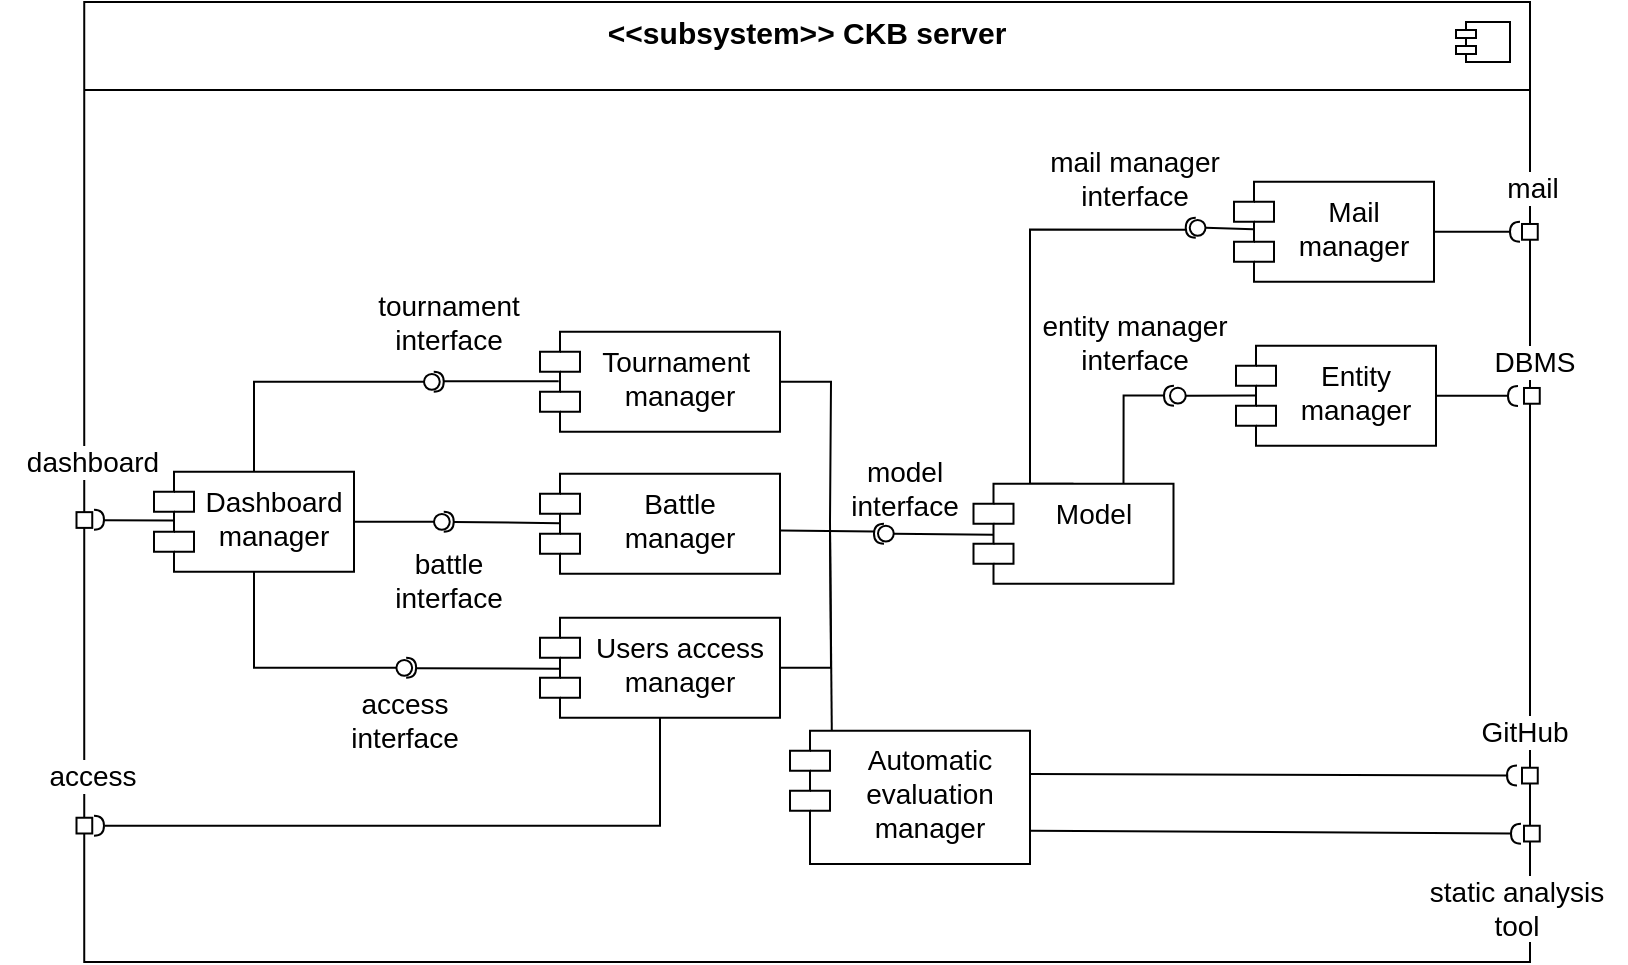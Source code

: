 <mxfile version="22.1.7" type="device" pages="7">
  <diagram id="GyiC1Q3agGDPkBkKuWdQ" name="component view">
    <mxGraphModel dx="1290" dy="534" grid="1" gridSize="10" guides="1" tooltips="1" connect="1" arrows="1" fold="1" page="1" pageScale="1" pageWidth="827" pageHeight="1169" math="0" shadow="0">
      <root>
        <mxCell id="0" />
        <mxCell id="1" parent="0" />
        <mxCell id="uggKzCtEMk2cHMjs6Qy_-10" value="&lt;&lt;subsystem&gt;&gt; CKB server" style="fontStyle=1;align=center;verticalAlign=top;childLayout=stackLayout;horizontal=1;horizontalStack=0;resizeParent=1;resizeParentMax=0;resizeLast=0;marginBottom=0;container=0;fontSize=15;" parent="1" vertex="1">
          <mxGeometry x="47.12" y="160" width="722.88" height="480" as="geometry" />
        </mxCell>
        <mxCell id="uggKzCtEMk2cHMjs6Qy_-13" value="" style="line;strokeWidth=1;fillColor=none;align=left;verticalAlign=middle;spacingTop=-1;spacingLeft=3;spacingRight=3;rotatable=0;labelPosition=right;points=[];portConstraint=eastwest;container=0;fontSize=14;" parent="1" vertex="1">
          <mxGeometry x="47.12" y="200" width="722.88" height="8" as="geometry" />
        </mxCell>
        <mxCell id="uggKzCtEMk2cHMjs6Qy_-12" value="" style="shape=module;jettyWidth=10;jettyHeight=4;container=0;fontSize=14;" parent="1" vertex="1">
          <mxGeometry x="733" y="170" width="27" height="20" as="geometry">
            <mxPoint x="-36" y="9" as="offset" />
          </mxGeometry>
        </mxCell>
        <mxCell id="NMzGeiKC0gR0xCybBi5c-33" style="rounded=0;orthogonalLoop=1;jettySize=auto;html=1;exitX=0.5;exitY=0;exitDx=0;exitDy=0;endArrow=none;endFill=0;entryX=1.065;entryY=0.595;entryDx=0;entryDy=0;entryPerimeter=0;edgeStyle=orthogonalEdgeStyle;fontSize=14;" parent="1" source="o3Z6A7jvwZWguGTXYTzA-1" target="NMzGeiKC0gR0xCybBi5c-32" edge="1">
          <mxGeometry relative="1" as="geometry">
            <mxPoint x="555" y="317.87" as="targetPoint" />
            <Array as="points">
              <mxPoint x="520" y="401" />
              <mxPoint x="520" y="274" />
            </Array>
          </mxGeometry>
        </mxCell>
        <mxCell id="o3Z6A7jvwZWguGTXYTzA-1" value="Model" style="shape=module;align=center;spacingLeft=20;align=center;verticalAlign=top;whiteSpace=wrap;html=1;fontSize=14;" parent="1" vertex="1">
          <mxGeometry x="491.75" y="400.87" width="100" height="50" as="geometry" />
        </mxCell>
        <mxCell id="o3Z6A7jvwZWguGTXYTzA-2" value="Mail&lt;br style=&quot;font-size: 14px;&quot;&gt;manager" style="shape=module;align=center;spacingLeft=20;align=center;verticalAlign=top;whiteSpace=wrap;html=1;fontSize=14;" parent="1" vertex="1">
          <mxGeometry x="622" y="249.93" width="100" height="50" as="geometry" />
        </mxCell>
        <mxCell id="o3Z6A7jvwZWguGTXYTzA-3" value="Entity&lt;br style=&quot;font-size: 14px;&quot;&gt;manager" style="shape=module;align=center;spacingLeft=20;align=center;verticalAlign=top;whiteSpace=wrap;html=1;fontSize=14;" parent="1" vertex="1">
          <mxGeometry x="623" y="331.87" width="100" height="50" as="geometry" />
        </mxCell>
        <mxCell id="NMzGeiKC0gR0xCybBi5c-6" style="rounded=0;orthogonalLoop=1;jettySize=auto;html=1;exitX=0.5;exitY=1;exitDx=0;exitDy=0;endArrow=none;endFill=0;entryX=0;entryY=0.5;entryDx=0;entryDy=0;edgeStyle=orthogonalEdgeStyle;fontSize=14;" parent="1" source="o3Z6A7jvwZWguGTXYTzA-7" target="NMzGeiKC0gR0xCybBi5c-5" edge="1">
          <mxGeometry relative="1" as="geometry">
            <mxPoint x="393" y="634.87" as="targetPoint" />
            <mxPoint x="382.5" y="637.87" as="sourcePoint" />
          </mxGeometry>
        </mxCell>
        <mxCell id="MKqeY2xma5D0B7bhtNGr-7" style="edgeStyle=orthogonalEdgeStyle;rounded=0;orthogonalLoop=1;jettySize=auto;html=1;exitX=1;exitY=0.5;exitDx=0;exitDy=0;entryX=0;entryY=0.5;entryDx=0;entryDy=0;endArrow=none;endFill=0;fontSize=14;" parent="1" source="o3Z6A7jvwZWguGTXYTzA-7" target="MKqeY2xma5D0B7bhtNGr-5" edge="1">
          <mxGeometry relative="1" as="geometry" />
        </mxCell>
        <mxCell id="MKqeY2xma5D0B7bhtNGr-13" style="edgeStyle=orthogonalEdgeStyle;rounded=0;orthogonalLoop=1;jettySize=auto;html=1;exitX=0.5;exitY=0;exitDx=0;exitDy=0;entryX=0;entryY=0.5;entryDx=0;entryDy=0;endArrow=none;endFill=0;fontSize=14;" parent="1" source="o3Z6A7jvwZWguGTXYTzA-7" target="MKqeY2xma5D0B7bhtNGr-11" edge="1">
          <mxGeometry relative="1" as="geometry" />
        </mxCell>
        <mxCell id="o3Z6A7jvwZWguGTXYTzA-7" value="Dashboard manager" style="shape=module;align=center;spacingLeft=20;align=center;verticalAlign=top;whiteSpace=wrap;html=1;fontSize=14;" parent="1" vertex="1">
          <mxGeometry x="82" y="394.87" width="100" height="50" as="geometry" />
        </mxCell>
        <mxCell id="gEFSZrqabxyR4UEorBDO-7" style="edgeStyle=orthogonalEdgeStyle;rounded=0;orthogonalLoop=1;jettySize=auto;html=1;exitX=1;exitY=0.5;exitDx=0;exitDy=0;endArrow=none;endFill=0;fontSize=14;" parent="1" source="o3Z6A7jvwZWguGTXYTzA-9" edge="1">
          <mxGeometry relative="1" as="geometry">
            <mxPoint x="420" y="420" as="targetPoint" />
          </mxGeometry>
        </mxCell>
        <mxCell id="o3Z6A7jvwZWguGTXYTzA-9" value="Tournament&amp;nbsp;&lt;br style=&quot;font-size: 14px;&quot;&gt;manager" style="shape=module;align=center;spacingLeft=20;align=center;verticalAlign=top;whiteSpace=wrap;html=1;fontSize=14;" parent="1" vertex="1">
          <mxGeometry x="275" y="324.87" width="120" height="50" as="geometry" />
        </mxCell>
        <mxCell id="o3Z6A7jvwZWguGTXYTzA-10" value="Battle &lt;br style=&quot;font-size: 14px;&quot;&gt;manager" style="shape=module;align=center;spacingLeft=20;align=center;verticalAlign=top;whiteSpace=wrap;html=1;fontSize=14;" parent="1" vertex="1">
          <mxGeometry x="275" y="395.88" width="120" height="50" as="geometry" />
        </mxCell>
        <mxCell id="gEFSZrqabxyR4UEorBDO-1" value="" style="ellipse;html=1;fontSize=14;" parent="1" vertex="1">
          <mxGeometry x="444" y="421.87" width="7.874" height="7.874" as="geometry" />
        </mxCell>
        <mxCell id="gEFSZrqabxyR4UEorBDO-2" value="" style="endArrow=none;html=1;rounded=0;align=center;verticalAlign=top;endFill=0;labelBackgroundColor=none;endSize=6;exitX=0.098;exitY=0.509;exitDx=0;exitDy=0;exitPerimeter=0;fontSize=14;" parent="1" source="o3Z6A7jvwZWguGTXYTzA-1" target="gEFSZrqabxyR4UEorBDO-1" edge="1">
          <mxGeometry relative="1" as="geometry">
            <mxPoint x="519.36" y="427.22" as="sourcePoint" />
          </mxGeometry>
        </mxCell>
        <mxCell id="gEFSZrqabxyR4UEorBDO-5" value="" style="endArrow=none;html=1;rounded=0;align=center;verticalAlign=top;endFill=0;labelBackgroundColor=none;endSize=2;exitX=1.003;exitY=0.567;exitDx=0;exitDy=0;exitPerimeter=0;entryX=0.98;entryY=0.389;entryDx=0;entryDy=0;entryPerimeter=0;fontSize=14;" parent="1" source="o3Z6A7jvwZWguGTXYTzA-10" target="NMzGeiKC0gR0xCybBi5c-22" edge="1">
          <mxGeometry relative="1" as="geometry">
            <mxPoint x="424" y="426.871" as="sourcePoint" />
            <mxPoint x="552" y="427" as="targetPoint" />
          </mxGeometry>
        </mxCell>
        <mxCell id="NMzGeiKC0gR0xCybBi5c-5" value="" style="ellipse;html=1;fontSize=14;" parent="1" vertex="1">
          <mxGeometry x="203.2" y="489.0" width="7.874" height="7.874" as="geometry" />
        </mxCell>
        <mxCell id="NMzGeiKC0gR0xCybBi5c-11" value="access&lt;br&gt;interface" style="text;html=1;align=center;verticalAlign=middle;resizable=0;points=[];autosize=1;strokeColor=none;fillColor=none;fontSize=14;" parent="1" vertex="1">
          <mxGeometry x="167.14" y="494" width="80" height="50" as="geometry" />
        </mxCell>
        <mxCell id="NMzGeiKC0gR0xCybBi5c-12" value="model &lt;br style=&quot;font-size: 14px;&quot;&gt;interface" style="text;html=1;align=center;verticalAlign=middle;resizable=0;points=[];autosize=1;strokeColor=none;fillColor=none;fontSize=14;" parent="1" vertex="1">
          <mxGeometry x="416.75" y="377.94" width="80" height="50" as="geometry" />
        </mxCell>
        <mxCell id="NMzGeiKC0gR0xCybBi5c-14" value="" style="ellipse;html=1;fontSize=14;" parent="1" vertex="1">
          <mxGeometry x="590" y="352.93" width="7.874" height="7.874" as="geometry" />
        </mxCell>
        <mxCell id="NMzGeiKC0gR0xCybBi5c-17" value="" style="shape=requiredInterface;html=1;fontSize=14;align=center;fillColor=none;points=[];aspect=fixed;resizable=0;verticalAlign=bottom;labelPosition=center;verticalLabelPosition=top;flipH=1;rotation=0;" parent="1" vertex="1">
          <mxGeometry x="586.996" y="351.87" width="5" height="10" as="geometry" />
        </mxCell>
        <mxCell id="NMzGeiKC0gR0xCybBi5c-18" style="rounded=0;orthogonalLoop=1;jettySize=auto;html=1;exitX=0.103;exitY=0.497;exitDx=0;exitDy=0;exitPerimeter=0;endArrow=none;endFill=0;entryX=1;entryY=0.5;entryDx=0;entryDy=0;fontSize=14;" parent="1" source="o3Z6A7jvwZWguGTXYTzA-3" target="NMzGeiKC0gR0xCybBi5c-14" edge="1">
          <mxGeometry relative="1" as="geometry">
            <mxPoint x="616.874" y="356.867" as="targetPoint" />
            <mxPoint x="654.4" y="356.82" as="sourcePoint" />
          </mxGeometry>
        </mxCell>
        <mxCell id="NMzGeiKC0gR0xCybBi5c-19" value="entity manager&lt;br style=&quot;font-size: 14px;&quot;&gt;interface" style="text;html=1;align=center;verticalAlign=middle;resizable=0;points=[];autosize=1;strokeColor=none;fillColor=none;fontSize=14;" parent="1" vertex="1">
          <mxGeometry x="512" y="304.87" width="120" height="50" as="geometry" />
        </mxCell>
        <mxCell id="NMzGeiKC0gR0xCybBi5c-22" value="" style="shape=requiredInterface;html=1;fontSize=14;align=center;fillColor=none;points=[];aspect=fixed;resizable=0;verticalAlign=bottom;labelPosition=center;verticalLabelPosition=top;flipH=1;rotation=0;" parent="1" vertex="1">
          <mxGeometry x="441.996" y="420.87" width="5" height="10" as="geometry" />
        </mxCell>
        <mxCell id="NMzGeiKC0gR0xCybBi5c-31" value="" style="ellipse;html=1;fontSize=14;" parent="1" vertex="1">
          <mxGeometry x="599.88" y="269" width="7.874" height="7.874" as="geometry" />
        </mxCell>
        <mxCell id="NMzGeiKC0gR0xCybBi5c-32" value="" style="shape=requiredInterface;html=1;fontSize=14;align=center;fillColor=none;points=[];aspect=fixed;resizable=0;verticalAlign=bottom;labelPosition=center;verticalLabelPosition=top;flipH=1;rotation=0;" parent="1" vertex="1">
          <mxGeometry x="597.876" y="267.87" width="5" height="10" as="geometry" />
        </mxCell>
        <mxCell id="NMzGeiKC0gR0xCybBi5c-34" style="rounded=0;orthogonalLoop=1;jettySize=auto;html=1;exitX=0.096;exitY=0.474;exitDx=0;exitDy=0;entryX=1;entryY=0.5;entryDx=0;entryDy=0;endArrow=none;endFill=0;exitPerimeter=0;fontSize=14;" parent="1" source="o3Z6A7jvwZWguGTXYTzA-2" target="NMzGeiKC0gR0xCybBi5c-31" edge="1">
          <mxGeometry relative="1" as="geometry">
            <mxPoint x="757.72" y="243.36" as="sourcePoint" />
            <mxPoint x="616.82" y="288" as="targetPoint" />
          </mxGeometry>
        </mxCell>
        <mxCell id="NMzGeiKC0gR0xCybBi5c-35" value="mail manager&lt;br style=&quot;font-size: 14px;&quot;&gt;interface" style="text;html=1;align=center;verticalAlign=middle;resizable=0;points=[];autosize=1;strokeColor=none;fillColor=none;fontSize=14;" parent="1" vertex="1">
          <mxGeometry x="517.0" y="222.86" width="110" height="50" as="geometry" />
        </mxCell>
        <mxCell id="MKqeY2xma5D0B7bhtNGr-20" style="rounded=0;orthogonalLoop=1;jettySize=auto;html=1;exitX=0.471;exitY=0.043;exitDx=0;exitDy=0;endArrow=none;endFill=0;entryX=1.169;entryY=0.403;entryDx=0;entryDy=0;entryPerimeter=0;exitPerimeter=0;fontSize=14;endSize=0;startSize=0;jumpSize=15;" parent="1" edge="1">
          <mxGeometry relative="1" as="geometry">
            <mxPoint x="420" y="424.9" as="targetPoint" />
            <mxPoint x="421" y="535.788" as="sourcePoint" />
          </mxGeometry>
        </mxCell>
        <mxCell id="NMzGeiKC0gR0xCybBi5c-36" value="Automatic evaluation manager" style="shape=module;align=center;spacingLeft=20;align=center;verticalAlign=top;whiteSpace=wrap;html=1;fontSize=14;" parent="1" vertex="1">
          <mxGeometry x="400" y="524.34" width="120" height="66.66" as="geometry" />
        </mxCell>
        <mxCell id="A1Fv1hyo14tyoMTPFSJz-1" value="" style="html=1;rounded=0;fontSize=14;" parent="1" vertex="1">
          <mxGeometry x="43.25" y="415.07" width="7.874" height="7.874" as="geometry" />
        </mxCell>
        <mxCell id="A1Fv1hyo14tyoMTPFSJz-4" value="" style="html=1;rounded=0;fontSize=14;" parent="1" vertex="1">
          <mxGeometry x="43.25" y="567.87" width="7.874" height="7.874" as="geometry" />
        </mxCell>
        <mxCell id="A1Fv1hyo14tyoMTPFSJz-5" value="" style="html=1;rounded=0;fontSize=14;" parent="1" vertex="1">
          <mxGeometry x="767" y="352.99" width="7.874" height="7.874" as="geometry" />
        </mxCell>
        <mxCell id="A1Fv1hyo14tyoMTPFSJz-6" value="" style="html=1;rounded=0;fontSize=14;" parent="1" vertex="1">
          <mxGeometry x="766" y="542.87" width="7.874" height="7.874" as="geometry" />
        </mxCell>
        <mxCell id="4u4P3v0Mj4FdsXaKuPi9-1" value="" style="html=1;rounded=0;fontSize=14;" parent="1" vertex="1">
          <mxGeometry x="766" y="270.99" width="7.874" height="7.874" as="geometry" />
        </mxCell>
        <mxCell id="4u4P3v0Mj4FdsXaKuPi9-2" value="" style="endArrow=none;html=1;rounded=0;align=center;verticalAlign=top;endFill=0;labelBackgroundColor=none;endSize=6;exitX=1;exitY=0.5;exitDx=0;exitDy=0;entryX=1.017;entryY=0.488;entryDx=0;entryDy=0;entryPerimeter=0;fontSize=14;" parent="1" source="o3Z6A7jvwZWguGTXYTzA-3" target="4u4P3v0Mj4FdsXaKuPi9-3" edge="1">
          <mxGeometry relative="1" as="geometry">
            <mxPoint x="734" y="354.4" as="sourcePoint" />
            <mxPoint x="787" y="355.4" as="targetPoint" />
          </mxGeometry>
        </mxCell>
        <mxCell id="4u4P3v0Mj4FdsXaKuPi9-3" value="" style="shape=requiredInterface;html=1;fontSize=14;align=center;fillColor=none;points=[];aspect=fixed;resizable=0;verticalAlign=bottom;labelPosition=center;verticalLabelPosition=top;flipH=1;rotation=0;" parent="1" vertex="1">
          <mxGeometry x="758.996" y="351.99" width="5" height="10" as="geometry" />
        </mxCell>
        <mxCell id="4u4P3v0Mj4FdsXaKuPi9-4" value="" style="shape=requiredInterface;html=1;fontSize=14;align=center;fillColor=none;points=[];aspect=fixed;resizable=0;verticalAlign=bottom;labelPosition=center;verticalLabelPosition=top;flipH=1;rotation=0;" parent="1" vertex="1">
          <mxGeometry x="759.996" y="269.86" width="5" height="10" as="geometry" />
        </mxCell>
        <mxCell id="4u4P3v0Mj4FdsXaKuPi9-5" value="" style="endArrow=none;html=1;rounded=0;align=center;verticalAlign=top;endFill=0;labelBackgroundColor=none;endSize=6;exitX=1;exitY=0.5;exitDx=0;exitDy=0;entryX=0.986;entryY=0.505;entryDx=0;entryDy=0;entryPerimeter=0;fontSize=14;" parent="1" source="o3Z6A7jvwZWguGTXYTzA-2" target="4u4P3v0Mj4FdsXaKuPi9-4" edge="1">
          <mxGeometry relative="1" as="geometry">
            <mxPoint x="732" y="366.87" as="sourcePoint" />
            <mxPoint x="781" y="364.87" as="targetPoint" />
          </mxGeometry>
        </mxCell>
        <mxCell id="dT7WxG1rzxciY0QNFn4m-1" value="mail" style="text;html=1;align=center;verticalAlign=middle;resizable=0;points=[];autosize=1;strokeColor=none;fillColor=none;labelBackgroundColor=default;fontSize=14;" parent="1" vertex="1">
          <mxGeometry x="745.94" y="237.86" width="50" height="30" as="geometry" />
        </mxCell>
        <mxCell id="dT7WxG1rzxciY0QNFn4m-2" value="DBMS" style="text;html=1;align=center;verticalAlign=middle;resizable=0;points=[];autosize=1;strokeColor=none;fillColor=none;labelBackgroundColor=default;fontSize=14;" parent="1" vertex="1">
          <mxGeometry x="741.5" y="324.87" width="60" height="30" as="geometry" />
        </mxCell>
        <mxCell id="acpNCpp4_QS4X7OmRHOk-1" value="GitHub" style="text;html=1;align=center;verticalAlign=middle;resizable=0;points=[];autosize=1;strokeColor=none;fillColor=none;labelBackgroundColor=default;fontSize=14;" parent="1" vertex="1">
          <mxGeometry x="732" y="509.74" width="70" height="30" as="geometry" />
        </mxCell>
        <mxCell id="acpNCpp4_QS4X7OmRHOk-2" value="" style="html=1;rounded=0;fontSize=14;" parent="1" vertex="1">
          <mxGeometry x="767" y="571.87" width="7.874" height="7.874" as="geometry" />
        </mxCell>
        <mxCell id="acpNCpp4_QS4X7OmRHOk-3" value="static analysis &lt;br style=&quot;font-size: 14px;&quot;&gt;tool" style="text;html=1;align=center;verticalAlign=middle;resizable=0;points=[];autosize=1;strokeColor=none;fillColor=none;labelBackgroundColor=default;fontSize=14;" parent="1" vertex="1">
          <mxGeometry x="708" y="588" width="110" height="50" as="geometry" />
        </mxCell>
        <mxCell id="acpNCpp4_QS4X7OmRHOk-4" value="access" style="text;html=1;align=center;verticalAlign=middle;resizable=0;points=[];autosize=1;strokeColor=none;fillColor=none;labelBackgroundColor=default;fontSize=14;" parent="1" vertex="1">
          <mxGeometry x="15.5" y="531.87" width="70" height="30" as="geometry" />
        </mxCell>
        <mxCell id="acpNCpp4_QS4X7OmRHOk-5" value="dashboard" style="text;html=1;align=center;verticalAlign=middle;resizable=0;points=[];autosize=1;strokeColor=none;fillColor=none;labelBackgroundColor=default;fontSize=14;" parent="1" vertex="1">
          <mxGeometry x="5.5" y="374.87" width="90" height="30" as="geometry" />
        </mxCell>
        <mxCell id="NMzGeiKC0gR0xCybBi5c-9" value="" style="shape=requiredInterface;html=1;fontSize=14;align=center;fillColor=none;points=[];aspect=fixed;resizable=0;verticalAlign=bottom;labelPosition=center;verticalLabelPosition=top;flipH=1;rotation=-180;" parent="1" vertex="1">
          <mxGeometry x="208.07" y="487.87" width="5" height="10" as="geometry" />
        </mxCell>
        <mxCell id="NMzGeiKC0gR0xCybBi5c-10" style="rounded=0;orthogonalLoop=1;jettySize=auto;html=1;exitX=0.087;exitY=0.509;exitDx=0;exitDy=0;entryX=1.055;entryY=0.473;entryDx=0;entryDy=0;entryPerimeter=0;endArrow=none;endFill=0;exitPerimeter=0;fontSize=14;" parent="1" source="wkrjl5S5RHV7B64wUPDd-1" target="NMzGeiKC0gR0xCybBi5c-9" edge="1">
          <mxGeometry relative="1" as="geometry">
            <mxPoint x="340.15" y="489.45" as="sourcePoint" />
          </mxGeometry>
        </mxCell>
        <mxCell id="MKqeY2xma5D0B7bhtNGr-4" style="edgeStyle=orthogonalEdgeStyle;rounded=0;orthogonalLoop=1;jettySize=auto;html=1;exitX=1;exitY=0.5;exitDx=0;exitDy=0;endArrow=none;endFill=0;fontSize=14;" parent="1" source="wkrjl5S5RHV7B64wUPDd-1" edge="1">
          <mxGeometry relative="1" as="geometry">
            <mxPoint x="420" y="420" as="targetPoint" />
            <mxPoint x="424" y="491.87" as="sourcePoint" />
          </mxGeometry>
        </mxCell>
        <mxCell id="wkrjl5S5RHV7B64wUPDd-1" value="Users access&lt;br style=&quot;font-size: 14px;&quot;&gt;manager" style="shape=module;align=center;spacingLeft=20;align=center;verticalAlign=top;whiteSpace=wrap;html=1;fontSize=14;" parent="1" vertex="1">
          <mxGeometry x="275" y="467.87" width="120" height="50" as="geometry" />
        </mxCell>
        <mxCell id="MKqeY2xma5D0B7bhtNGr-5" value="" style="ellipse;html=1;fontSize=14;" parent="1" vertex="1">
          <mxGeometry x="222" y="416.0" width="7.874" height="7.874" as="geometry" />
        </mxCell>
        <mxCell id="MKqeY2xma5D0B7bhtNGr-6" value="" style="shape=requiredInterface;html=1;fontSize=14;align=center;fillColor=none;points=[];aspect=fixed;resizable=0;verticalAlign=bottom;labelPosition=center;verticalLabelPosition=top;flipH=1;rotation=-180;" parent="1" vertex="1">
          <mxGeometry x="226.87" y="414.87" width="5" height="10" as="geometry" />
        </mxCell>
        <mxCell id="MKqeY2xma5D0B7bhtNGr-8" style="rounded=0;orthogonalLoop=1;jettySize=auto;html=1;exitX=0.08;exitY=0.494;exitDx=0;exitDy=0;exitPerimeter=0;endArrow=none;endFill=0;fontSize=14;" parent="1" source="o3Z6A7jvwZWguGTXYTzA-10" edge="1">
          <mxGeometry relative="1" as="geometry">
            <mxPoint x="232" y="420" as="targetPoint" />
          </mxGeometry>
        </mxCell>
        <mxCell id="MKqeY2xma5D0B7bhtNGr-9" value="battle&lt;br style=&quot;font-size: 14px;&quot;&gt;interface" style="text;html=1;align=center;verticalAlign=middle;resizable=0;points=[];autosize=1;strokeColor=none;fillColor=none;fontSize=14;" parent="1" vertex="1">
          <mxGeometry x="189.37" y="423.81" width="80" height="50" as="geometry" />
        </mxCell>
        <mxCell id="MKqeY2xma5D0B7bhtNGr-10" value="tournament&lt;br style=&quot;font-size: 14px;&quot;&gt;interface" style="text;html=1;align=center;verticalAlign=middle;resizable=0;points=[];autosize=1;strokeColor=none;fillColor=none;fontSize=14;" parent="1" vertex="1">
          <mxGeometry x="184.37" y="294.93" width="90" height="50" as="geometry" />
        </mxCell>
        <mxCell id="MKqeY2xma5D0B7bhtNGr-11" value="" style="ellipse;html=1;fontSize=14;" parent="1" vertex="1">
          <mxGeometry x="217" y="346.0" width="7.874" height="7.874" as="geometry" />
        </mxCell>
        <mxCell id="MKqeY2xma5D0B7bhtNGr-12" value="" style="shape=requiredInterface;html=1;fontSize=14;align=center;fillColor=none;points=[];aspect=fixed;resizable=0;verticalAlign=bottom;labelPosition=center;verticalLabelPosition=top;flipH=1;rotation=-180;" parent="1" vertex="1">
          <mxGeometry x="221.87" y="344.87" width="5" height="10" as="geometry" />
        </mxCell>
        <mxCell id="MKqeY2xma5D0B7bhtNGr-14" style="edgeStyle=orthogonalEdgeStyle;rounded=0;orthogonalLoop=1;jettySize=auto;html=1;entryX=0.975;entryY=0.524;entryDx=0;entryDy=0;entryPerimeter=0;endArrow=none;endFill=0;exitX=0.078;exitY=0.495;exitDx=0;exitDy=0;exitPerimeter=0;fontSize=14;" parent="1" source="o3Z6A7jvwZWguGTXYTzA-9" target="MKqeY2xma5D0B7bhtNGr-12" edge="1">
          <mxGeometry relative="1" as="geometry" />
        </mxCell>
        <mxCell id="MKqeY2xma5D0B7bhtNGr-16" value="" style="shape=requiredInterface;html=1;fontSize=14;align=center;fillColor=none;points=[];aspect=fixed;resizable=0;verticalAlign=bottom;labelPosition=center;verticalLabelPosition=top;flipH=1;rotation=-180;" parent="1" vertex="1">
          <mxGeometry x="51.996" y="413.87" width="5" height="10" as="geometry" />
        </mxCell>
        <mxCell id="MKqeY2xma5D0B7bhtNGr-17" value="" style="shape=requiredInterface;html=1;fontSize=14;align=center;fillColor=none;points=[];aspect=fixed;resizable=0;verticalAlign=bottom;labelPosition=center;verticalLabelPosition=top;flipH=1;rotation=-180;" parent="1" vertex="1">
          <mxGeometry x="51.996" y="566.87" width="5" height="10" as="geometry" />
        </mxCell>
        <mxCell id="MKqeY2xma5D0B7bhtNGr-18" style="rounded=0;orthogonalLoop=1;jettySize=auto;html=1;exitX=0.101;exitY=0.488;exitDx=0;exitDy=0;exitPerimeter=0;entryX=0.946;entryY=0.476;entryDx=0;entryDy=0;entryPerimeter=0;endArrow=none;endFill=0;fontSize=14;" parent="1" source="o3Z6A7jvwZWguGTXYTzA-7" target="MKqeY2xma5D0B7bhtNGr-16" edge="1">
          <mxGeometry relative="1" as="geometry" />
        </mxCell>
        <mxCell id="MKqeY2xma5D0B7bhtNGr-19" style="edgeStyle=orthogonalEdgeStyle;rounded=0;orthogonalLoop=1;jettySize=auto;html=1;exitX=0.5;exitY=1;exitDx=0;exitDy=0;entryX=1.099;entryY=0.502;entryDx=0;entryDy=0;entryPerimeter=0;endArrow=none;endFill=0;fontSize=14;" parent="1" source="wkrjl5S5RHV7B64wUPDd-1" target="MKqeY2xma5D0B7bhtNGr-17" edge="1">
          <mxGeometry relative="1" as="geometry" />
        </mxCell>
        <mxCell id="MKqeY2xma5D0B7bhtNGr-21" style="edgeStyle=orthogonalEdgeStyle;rounded=0;orthogonalLoop=1;jettySize=auto;html=1;exitX=0.75;exitY=0;exitDx=0;exitDy=0;entryX=0.957;entryY=0.482;entryDx=0;entryDy=0;entryPerimeter=0;endArrow=none;endFill=0;fontSize=14;" parent="1" source="o3Z6A7jvwZWguGTXYTzA-1" target="NMzGeiKC0gR0xCybBi5c-17" edge="1">
          <mxGeometry relative="1" as="geometry" />
        </mxCell>
        <mxCell id="MKqeY2xma5D0B7bhtNGr-27" value="" style="shape=requiredInterface;html=1;fontSize=14;align=center;fillColor=none;points=[];aspect=fixed;resizable=0;verticalAlign=bottom;labelPosition=center;verticalLabelPosition=top;flipH=1;rotation=0;" parent="1" vertex="1">
          <mxGeometry x="758.496" y="541.74" width="5" height="10" as="geometry" />
        </mxCell>
        <mxCell id="MKqeY2xma5D0B7bhtNGr-28" value="" style="shape=requiredInterface;html=1;fontSize=14;align=center;fillColor=none;points=[];aspect=fixed;resizable=0;verticalAlign=bottom;labelPosition=center;verticalLabelPosition=top;flipH=1;rotation=0;" parent="1" vertex="1">
          <mxGeometry x="760.496" y="570.87" width="5" height="10" as="geometry" />
        </mxCell>
        <mxCell id="MKqeY2xma5D0B7bhtNGr-29" style="rounded=0;orthogonalLoop=1;jettySize=auto;html=1;exitX=1.002;exitY=0.325;exitDx=0;exitDy=0;entryX=0.873;entryY=0.5;entryDx=0;entryDy=0;entryPerimeter=0;endArrow=none;endFill=0;fontSize=14;exitPerimeter=0;" parent="1" source="NMzGeiKC0gR0xCybBi5c-36" target="MKqeY2xma5D0B7bhtNGr-27" edge="1">
          <mxGeometry relative="1" as="geometry" />
        </mxCell>
        <mxCell id="MKqeY2xma5D0B7bhtNGr-30" style="rounded=0;orthogonalLoop=1;jettySize=auto;html=1;exitX=1;exitY=0.75;exitDx=0;exitDy=0;entryX=0.946;entryY=0.488;entryDx=0;entryDy=0;entryPerimeter=0;endArrow=none;endFill=0;fontSize=14;" parent="1" source="NMzGeiKC0gR0xCybBi5c-36" target="MKqeY2xma5D0B7bhtNGr-28" edge="1">
          <mxGeometry relative="1" as="geometry" />
        </mxCell>
      </root>
    </mxGraphModel>
  </diagram>
  <diagram id="FIEonkmwzywgqzquNpOM" name="Dashboard Manager">
    <mxGraphModel dx="1902" dy="445" grid="1" gridSize="10" guides="1" tooltips="1" connect="1" arrows="1" fold="1" page="1" pageScale="1" pageWidth="827" pageHeight="1169" math="0" shadow="0">
      <root>
        <mxCell id="0" />
        <mxCell id="1" parent="0" />
        <mxCell id="3l78A5HP8zGYEjkeEPSU-1" value="DashBoard Manager" style="fontStyle=1;align=center;verticalAlign=top;childLayout=stackLayout;horizontal=1;horizontalStack=0;resizeParent=1;resizeParentMax=0;resizeLast=0;marginBottom=0;container=0;fontSize=15;" parent="1" vertex="1">
          <mxGeometry x="130" y="290" width="480" height="268" as="geometry" />
        </mxCell>
        <mxCell id="3l78A5HP8zGYEjkeEPSU-3" value="" style="shape=module;jettyWidth=10;jettyHeight=4;container=0;fontSize=14;" parent="1" vertex="1">
          <mxGeometry x="569" y="300" width="27" height="20" as="geometry">
            <mxPoint x="-36" y="9" as="offset" />
          </mxGeometry>
        </mxCell>
        <mxCell id="3l78A5HP8zGYEjkeEPSU-10" style="edgeStyle=orthogonalEdgeStyle;rounded=0;orthogonalLoop=1;jettySize=auto;html=1;exitX=0.5;exitY=0;exitDx=0;exitDy=0;endArrow=none;endFill=0;fontSize=14;" parent="1" source="3l78A5HP8zGYEjkeEPSU-11" edge="1">
          <mxGeometry relative="1" as="geometry">
            <mxPoint x="220" y="350" as="targetPoint" />
            <Array as="points">
              <mxPoint x="190" y="350" />
            </Array>
          </mxGeometry>
        </mxCell>
        <mxCell id="3l78A5HP8zGYEjkeEPSU-11" value="Input Manager&lt;br&gt;" style="shape=module;align=center;spacingLeft=20;align=center;verticalAlign=top;whiteSpace=wrap;html=1;fontSize=14;" parent="1" vertex="1">
          <mxGeometry x="140" y="394.01" width="100" height="50" as="geometry" />
        </mxCell>
        <mxCell id="3l78A5HP8zGYEjkeEPSU-12" style="edgeStyle=orthogonalEdgeStyle;rounded=0;orthogonalLoop=1;jettySize=auto;html=1;exitX=1;exitY=0.5;exitDx=0;exitDy=0;endArrow=none;endFill=0;fontSize=14;entryX=1.267;entryY=0.5;entryDx=0;entryDy=0;entryPerimeter=0;" parent="1" source="3l78A5HP8zGYEjkeEPSU-13" target="3l78A5HP8zGYEjkeEPSU-112" edge="1">
          <mxGeometry relative="1" as="geometry">
            <mxPoint x="630" y="350" as="targetPoint" />
          </mxGeometry>
        </mxCell>
        <mxCell id="3l78A5HP8zGYEjkeEPSU-13" value="Student Action&amp;nbsp;Manager" style="shape=module;align=center;spacingLeft=20;align=center;verticalAlign=top;whiteSpace=wrap;html=1;fontSize=14;" parent="1" vertex="1">
          <mxGeometry x="275" y="324.94" width="120" height="50" as="geometry" />
        </mxCell>
        <mxCell id="3l78A5HP8zGYEjkeEPSU-32" value="" style="html=1;rounded=0;fontSize=14;" parent="1" vertex="1">
          <mxGeometry x="48.25" y="415.07" width="7.874" height="7.874" as="geometry" />
        </mxCell>
        <mxCell id="3l78A5HP8zGYEjkeEPSU-47" style="rounded=0;orthogonalLoop=1;jettySize=auto;html=1;exitX=0.087;exitY=0.509;exitDx=0;exitDy=0;entryX=1.055;entryY=0.473;entryDx=0;entryDy=0;entryPerimeter=0;endArrow=none;endFill=0;exitPerimeter=0;fontSize=14;" parent="1" source="3l78A5HP8zGYEjkeEPSU-49" edge="1">
          <mxGeometry relative="1" as="geometry">
            <mxPoint x="340.15" y="489.45" as="sourcePoint" />
            <mxPoint x="230.145" y="499.2" as="targetPoint" />
          </mxGeometry>
        </mxCell>
        <mxCell id="3l78A5HP8zGYEjkeEPSU-48" style="edgeStyle=orthogonalEdgeStyle;rounded=0;orthogonalLoop=1;jettySize=auto;html=1;exitX=1;exitY=0.5;exitDx=0;exitDy=0;endArrow=none;endFill=0;fontSize=14;" parent="1" source="3l78A5HP8zGYEjkeEPSU-49" edge="1">
          <mxGeometry relative="1" as="geometry">
            <mxPoint x="640" y="500" as="targetPoint" />
            <mxPoint x="470" y="499.735" as="sourcePoint" />
            <Array as="points">
              <mxPoint x="395" y="500" />
              <mxPoint x="500" y="500" />
            </Array>
          </mxGeometry>
        </mxCell>
        <mxCell id="3l78A5HP8zGYEjkeEPSU-49" value="Educator Action Manager" style="shape=module;align=center;spacingLeft=20;align=center;verticalAlign=top;whiteSpace=wrap;html=1;fontSize=14;" parent="1" vertex="1">
          <mxGeometry x="275" y="467.87" width="120" height="62.13" as="geometry" />
        </mxCell>
        <mxCell id="3l78A5HP8zGYEjkeEPSU-57" style="edgeStyle=orthogonalEdgeStyle;rounded=0;orthogonalLoop=1;jettySize=auto;html=1;entryX=0.975;entryY=0.524;entryDx=0;entryDy=0;entryPerimeter=0;endArrow=none;endFill=0;exitX=0.078;exitY=0.495;exitDx=0;exitDy=0;exitPerimeter=0;fontSize=14;" parent="1" edge="1">
          <mxGeometry relative="1" as="geometry">
            <mxPoint x="284.48" y="349.86" as="sourcePoint" />
            <mxPoint x="231.865" y="349.8" as="targetPoint" />
            <Array as="points">
              <mxPoint x="258" y="350.16" />
              <mxPoint x="258" y="350.16" />
            </Array>
          </mxGeometry>
        </mxCell>
        <mxCell id="3l78A5HP8zGYEjkeEPSU-60" style="rounded=0;orthogonalLoop=1;jettySize=auto;html=1;exitX=0.101;exitY=0.488;exitDx=0;exitDy=0;exitPerimeter=0;entryX=0.946;entryY=0.476;entryDx=0;entryDy=0;entryPerimeter=0;endArrow=none;endFill=0;fontSize=14;" parent="1" source="3l78A5HP8zGYEjkeEPSU-11" edge="1">
          <mxGeometry relative="1" as="geometry">
            <mxPoint x="56.726" y="419.11" as="targetPoint" />
          </mxGeometry>
        </mxCell>
        <mxCell id="3l78A5HP8zGYEjkeEPSU-86" value="" style="endArrow=none;html=1;rounded=0;entryX=0.5;entryY=1;entryDx=0;entryDy=0;exitX=0;exitY=0.5;exitDx=0;exitDy=0;" parent="1" edge="1">
          <mxGeometry width="50" height="50" relative="1" as="geometry">
            <mxPoint x="219.0" y="498.937" as="sourcePoint" />
            <mxPoint x="190" y="444.01" as="targetPoint" />
            <Array as="points">
              <mxPoint x="190" y="499" />
            </Array>
          </mxGeometry>
        </mxCell>
        <mxCell id="3l78A5HP8zGYEjkeEPSU-96" value="" style="group;rotation=-90;movable=1;resizable=1;rotatable=1;deletable=1;editable=1;locked=0;connectable=1;" parent="1" vertex="1" connectable="0">
          <mxGeometry x="221.995" y="494.005" width="9.87" height="10" as="geometry" />
        </mxCell>
        <mxCell id="3l78A5HP8zGYEjkeEPSU-97" value="" style="ellipse;html=1;fontSize=14;direction=east;movable=1;resizable=1;rotatable=1;deletable=1;editable=1;locked=0;connectable=1;rotation=-360;" parent="3l78A5HP8zGYEjkeEPSU-96" vertex="1">
          <mxGeometry y="1" width="7.874" height="7.874" as="geometry" />
        </mxCell>
        <mxCell id="3l78A5HP8zGYEjkeEPSU-98" value="" style="shape=requiredInterface;html=1;fontSize=14;align=center;fillColor=none;points=[];aspect=fixed;resizable=1;verticalAlign=bottom;labelPosition=center;verticalLabelPosition=top;flipH=1;rotation=-540;direction=west;movable=1;rotatable=1;deletable=1;editable=1;locked=0;connectable=1;" parent="3l78A5HP8zGYEjkeEPSU-96" vertex="1">
          <mxGeometry x="-2" width="5" height="10" as="geometry" />
        </mxCell>
        <mxCell id="3l78A5HP8zGYEjkeEPSU-105" value="" style="group;rotation=-90;movable=1;resizable=1;rotatable=1;deletable=1;editable=1;locked=0;connectable=1;" parent="1" vertex="1" connectable="0">
          <mxGeometry x="223.195" y="345.005" width="9.87" height="10" as="geometry" />
        </mxCell>
        <mxCell id="3l78A5HP8zGYEjkeEPSU-106" value="" style="ellipse;html=1;fontSize=14;direction=east;movable=1;resizable=1;rotatable=1;deletable=1;editable=1;locked=0;connectable=1;rotation=-360;" parent="3l78A5HP8zGYEjkeEPSU-105" vertex="1">
          <mxGeometry y="1" width="7.874" height="7.874" as="geometry" />
        </mxCell>
        <mxCell id="3l78A5HP8zGYEjkeEPSU-107" value="" style="shape=requiredInterface;html=1;fontSize=14;align=center;fillColor=none;points=[];aspect=fixed;resizable=1;verticalAlign=bottom;labelPosition=center;verticalLabelPosition=top;flipH=1;rotation=-540;direction=west;movable=1;rotatable=1;deletable=1;editable=1;locked=0;connectable=1;" parent="3l78A5HP8zGYEjkeEPSU-105" vertex="1">
          <mxGeometry x="-2" width="5" height="10" as="geometry" />
        </mxCell>
        <mxCell id="3l78A5HP8zGYEjkeEPSU-111" value="" style="endArrow=none;html=1;rounded=0;entryX=0.25;entryY=1;entryDx=0;entryDy=0;" parent="1" target="3l78A5HP8zGYEjkeEPSU-11" edge="1">
          <mxGeometry width="50" height="50" relative="1" as="geometry">
            <mxPoint x="165" y="590" as="sourcePoint" />
            <mxPoint x="440" y="530" as="targetPoint" />
          </mxGeometry>
        </mxCell>
        <mxCell id="3l78A5HP8zGYEjkeEPSU-112" value="" style="shape=requiredInterface;html=1;fontSize=14;align=center;fillColor=none;points=[];aspect=fixed;resizable=1;verticalAlign=bottom;labelPosition=center;verticalLabelPosition=top;flipH=1;rotation=-180;direction=west;movable=1;rotatable=1;deletable=1;editable=1;locked=0;connectable=1;container=0;" parent="1" vertex="1">
          <mxGeometry x="641" y="345" width="5" height="10" as="geometry" />
        </mxCell>
        <mxCell id="3l78A5HP8zGYEjkeEPSU-113" value="" style="shape=requiredInterface;html=1;fontSize=14;align=center;fillColor=none;points=[];aspect=fixed;resizable=1;verticalAlign=bottom;labelPosition=center;verticalLabelPosition=top;flipH=1;rotation=-180;direction=west;movable=1;rotatable=1;deletable=1;editable=1;locked=0;connectable=1;container=0;" parent="1" vertex="1">
          <mxGeometry x="641" y="495" width="5" height="10" as="geometry" />
        </mxCell>
        <mxCell id="3l78A5HP8zGYEjkeEPSU-114" value="" style="html=1;rounded=0;fontSize=14;" parent="1" vertex="1">
          <mxGeometry x="644" y="346" width="7.874" height="7.874" as="geometry" />
        </mxCell>
        <mxCell id="3l78A5HP8zGYEjkeEPSU-115" value="" style="html=1;rounded=0;fontSize=14;" parent="1" vertex="1">
          <mxGeometry x="645" y="496" width="7.874" height="7.874" as="geometry" />
        </mxCell>
        <mxCell id="3l78A5HP8zGYEjkeEPSU-116" value="" style="group" parent="1" vertex="1" connectable="0">
          <mxGeometry x="164.44" y="585" width="130.378" height="10" as="geometry" />
        </mxCell>
        <mxCell id="3l78A5HP8zGYEjkeEPSU-108" value="" style="html=1;rounded=0;fontSize=14;" parent="3l78A5HP8zGYEjkeEPSU-116" vertex="1">
          <mxGeometry x="122.504" y="1.13" width="7.874" height="7.874" as="geometry" />
        </mxCell>
        <mxCell id="3l78A5HP8zGYEjkeEPSU-109" value="" style="shape=requiredInterface;html=1;fontSize=14;align=center;fillColor=none;points=[];aspect=fixed;resizable=0;verticalAlign=bottom;labelPosition=center;verticalLabelPosition=top;flipH=1;rotation=0;" parent="3l78A5HP8zGYEjkeEPSU-116" vertex="1">
          <mxGeometry x="120" width="5" height="10" as="geometry" />
        </mxCell>
        <mxCell id="3l78A5HP8zGYEjkeEPSU-110" style="rounded=0;orthogonalLoop=1;jettySize=auto;html=1;entryX=0.873;entryY=0.5;entryDx=0;entryDy=0;entryPerimeter=0;endArrow=none;endFill=0;fontSize=14;" parent="3l78A5HP8zGYEjkeEPSU-116" target="3l78A5HP8zGYEjkeEPSU-109" edge="1">
          <mxGeometry relative="1" as="geometry">
            <mxPoint y="5" as="sourcePoint" />
          </mxGeometry>
        </mxCell>
        <mxCell id="3l78A5HP8zGYEjkeEPSU-117" value="" style="group" parent="1" vertex="1" connectable="0">
          <mxGeometry x="397" y="516.74" width="252.63" height="10" as="geometry" />
        </mxCell>
        <mxCell id="3l78A5HP8zGYEjkeEPSU-35" value="" style="html=1;rounded=0;fontSize=14;" parent="3l78A5HP8zGYEjkeEPSU-117" vertex="1">
          <mxGeometry x="244.661" y="1.13" width="7.969" height="7.874" as="geometry" />
        </mxCell>
        <mxCell id="3l78A5HP8zGYEjkeEPSU-63" value="" style="shape=requiredInterface;html=1;fontSize=14;align=center;fillColor=none;points=[];aspect=fixed;resizable=0;verticalAlign=bottom;labelPosition=center;verticalLabelPosition=top;flipH=1;rotation=0;" parent="3l78A5HP8zGYEjkeEPSU-117" vertex="1">
          <mxGeometry x="241.116" width="5" height="10" as="geometry" />
        </mxCell>
        <mxCell id="3l78A5HP8zGYEjkeEPSU-65" style="rounded=0;orthogonalLoop=1;jettySize=auto;html=1;exitX=1.002;exitY=0.325;exitDx=0;exitDy=0;entryX=0.873;entryY=0.5;entryDx=0;entryDy=0;entryPerimeter=0;endArrow=none;endFill=0;fontSize=14;exitPerimeter=0;" parent="3l78A5HP8zGYEjkeEPSU-117" target="3l78A5HP8zGYEjkeEPSU-63" edge="1">
          <mxGeometry relative="1" as="geometry">
            <mxPoint y="4.264" as="sourcePoint" />
          </mxGeometry>
        </mxCell>
        <mxCell id="3l78A5HP8zGYEjkeEPSU-118" value="" style="html=1;rounded=0;fontSize=14;" parent="1" vertex="1">
          <mxGeometry x="176.504" y="51" width="7.874" height="7.874" as="geometry" />
        </mxCell>
        <mxCell id="3l78A5HP8zGYEjkeEPSU-119" value="" style="shape=requiredInterface;html=1;fontSize=14;align=center;fillColor=none;points=[];aspect=fixed;resizable=0;verticalAlign=bottom;labelPosition=center;verticalLabelPosition=top;flipH=1;rotation=0;" parent="1" vertex="1">
          <mxGeometry x="170" y="50" width="5" height="10" as="geometry" />
        </mxCell>
        <mxCell id="3l78A5HP8zGYEjkeEPSU-120" style="rounded=0;orthogonalLoop=1;jettySize=auto;html=1;exitX=1;exitY=0.75;exitDx=0;exitDy=0;entryX=0.946;entryY=0.488;entryDx=0;entryDy=0;entryPerimeter=0;endArrow=none;endFill=0;fontSize=14;" parent="1" target="3l78A5HP8zGYEjkeEPSU-119" edge="1">
          <mxGeometry relative="1" as="geometry">
            <mxPoint x="-70.496" y="53.465" as="sourcePoint" />
          </mxGeometry>
        </mxCell>
        <mxCell id="0WSFYrrDO7028qgOs3ST-1" value="WebApp" style="text;html=1;align=center;verticalAlign=middle;resizable=0;points=[];autosize=1;strokeColor=none;fillColor=none;" vertex="1" parent="1">
          <mxGeometry x="-30.0" y="404.01" width="70" height="30" as="geometry" />
        </mxCell>
        <mxCell id="0WSFYrrDO7028qgOs3ST-3" value="Battle Manager" style="text;html=1;align=center;verticalAlign=middle;resizable=0;points=[];autosize=1;strokeColor=none;fillColor=none;" vertex="1" parent="1">
          <mxGeometry x="670" y="335" width="100" height="30" as="geometry" />
        </mxCell>
        <mxCell id="0WSFYrrDO7028qgOs3ST-4" value="Battle Manager" style="text;html=1;align=center;verticalAlign=middle;resizable=0;points=[];autosize=1;strokeColor=none;fillColor=none;" vertex="1" parent="1">
          <mxGeometry x="670" y="483.93" width="100" height="30" as="geometry" />
        </mxCell>
        <mxCell id="0WSFYrrDO7028qgOs3ST-5" value="Tournament Manager" style="text;html=1;align=center;verticalAlign=middle;resizable=0;points=[];autosize=1;strokeColor=none;fillColor=none;" vertex="1" parent="1">
          <mxGeometry x="670" y="506.74" width="140" height="30" as="geometry" />
        </mxCell>
        <mxCell id="0WSFYrrDO7028qgOs3ST-6" value="User Manager" style="text;html=1;align=center;verticalAlign=middle;resizable=0;points=[];autosize=1;strokeColor=none;fillColor=none;" vertex="1" parent="1">
          <mxGeometry x="320" y="575" width="100" height="30" as="geometry" />
        </mxCell>
        <mxCell id="_byiZ9CnXPmdQuZIZelo-1" value="" style="group" vertex="1" connectable="0" parent="1">
          <mxGeometry x="395" y="360" width="252.63" height="10" as="geometry" />
        </mxCell>
        <mxCell id="_byiZ9CnXPmdQuZIZelo-2" value="" style="html=1;rounded=0;fontSize=14;" vertex="1" parent="_byiZ9CnXPmdQuZIZelo-1">
          <mxGeometry x="244.661" y="1.13" width="7.969" height="7.874" as="geometry" />
        </mxCell>
        <mxCell id="_byiZ9CnXPmdQuZIZelo-3" value="" style="shape=requiredInterface;html=1;fontSize=14;align=center;fillColor=none;points=[];aspect=fixed;resizable=0;verticalAlign=bottom;labelPosition=center;verticalLabelPosition=top;flipH=1;rotation=0;" vertex="1" parent="_byiZ9CnXPmdQuZIZelo-1">
          <mxGeometry x="241.116" width="5" height="10" as="geometry" />
        </mxCell>
        <mxCell id="_byiZ9CnXPmdQuZIZelo-4" style="rounded=0;orthogonalLoop=1;jettySize=auto;html=1;exitX=1.002;exitY=0.325;exitDx=0;exitDy=0;entryX=0.873;entryY=0.5;entryDx=0;entryDy=0;entryPerimeter=0;endArrow=none;endFill=0;fontSize=14;exitPerimeter=0;" edge="1" parent="_byiZ9CnXPmdQuZIZelo-1" target="_byiZ9CnXPmdQuZIZelo-3">
          <mxGeometry relative="1" as="geometry">
            <mxPoint y="4.264" as="sourcePoint" />
          </mxGeometry>
        </mxCell>
        <mxCell id="_byiZ9CnXPmdQuZIZelo-5" value="Tournament Manager" style="text;html=1;align=center;verticalAlign=middle;resizable=0;points=[];autosize=1;strokeColor=none;fillColor=none;" vertex="1" parent="1">
          <mxGeometry x="652.87" y="350" width="140" height="30" as="geometry" />
        </mxCell>
        <mxCell id="y9AWcN6c3iYSvr69kqb8-1" style="edgeStyle=orthogonalEdgeStyle;rounded=0;orthogonalLoop=1;jettySize=auto;html=1;exitX=1;exitY=0.5;exitDx=0;exitDy=0;endArrow=none;endFill=0;fontSize=14;" edge="1" parent="1">
          <mxGeometry relative="1" as="geometry">
            <mxPoint x="641" y="482" as="targetPoint" />
            <mxPoint x="396" y="481" as="sourcePoint" />
            <Array as="points">
              <mxPoint x="396" y="482" />
              <mxPoint x="501" y="482" />
            </Array>
          </mxGeometry>
        </mxCell>
        <mxCell id="y9AWcN6c3iYSvr69kqb8-2" value="" style="shape=requiredInterface;html=1;fontSize=14;align=center;fillColor=none;points=[];aspect=fixed;resizable=1;verticalAlign=bottom;labelPosition=center;verticalLabelPosition=top;flipH=1;rotation=-180;direction=west;movable=1;rotatable=1;deletable=1;editable=1;locked=0;connectable=1;container=0;" vertex="1" parent="1">
          <mxGeometry x="642" y="477" width="5" height="10" as="geometry" />
        </mxCell>
        <mxCell id="y9AWcN6c3iYSvr69kqb8-3" value="" style="html=1;rounded=0;fontSize=14;" vertex="1" parent="1">
          <mxGeometry x="646" y="478" width="7.874" height="7.874" as="geometry" />
        </mxCell>
        <mxCell id="y9AWcN6c3iYSvr69kqb8-5" style="edgeStyle=orthogonalEdgeStyle;rounded=0;orthogonalLoop=1;jettySize=auto;html=1;exitX=1;exitY=0.5;exitDx=0;exitDy=0;endArrow=none;endFill=0;fontSize=14;" edge="1" parent="1">
          <mxGeometry relative="1" as="geometry">
            <mxPoint x="640" y="335" as="targetPoint" />
            <mxPoint x="395" y="334" as="sourcePoint" />
            <Array as="points">
              <mxPoint x="395" y="335" />
              <mxPoint x="500" y="335" />
            </Array>
          </mxGeometry>
        </mxCell>
        <mxCell id="y9AWcN6c3iYSvr69kqb8-6" value="" style="shape=requiredInterface;html=1;fontSize=14;align=center;fillColor=none;points=[];aspect=fixed;resizable=1;verticalAlign=bottom;labelPosition=center;verticalLabelPosition=top;flipH=1;rotation=-180;direction=west;movable=1;rotatable=1;deletable=1;editable=1;locked=0;connectable=1;container=0;" vertex="1" parent="1">
          <mxGeometry x="641" y="330" width="5" height="10" as="geometry" />
        </mxCell>
        <mxCell id="y9AWcN6c3iYSvr69kqb8-7" value="" style="html=1;rounded=0;fontSize=14;" vertex="1" parent="1">
          <mxGeometry x="645" y="331" width="7.874" height="7.874" as="geometry" />
        </mxCell>
        <mxCell id="y9AWcN6c3iYSvr69kqb8-8" value="Link Manager" style="text;html=1;align=center;verticalAlign=middle;resizable=0;points=[];autosize=1;strokeColor=none;fillColor=none;" vertex="1" parent="1">
          <mxGeometry x="669" y="320" width="100" height="30" as="geometry" />
        </mxCell>
        <mxCell id="y9AWcN6c3iYSvr69kqb8-9" value="Link Manager" style="text;html=1;align=center;verticalAlign=middle;resizable=0;points=[];autosize=1;strokeColor=none;fillColor=none;" vertex="1" parent="1">
          <mxGeometry x="669" y="467" width="100" height="30" as="geometry" />
        </mxCell>
      </root>
    </mxGraphModel>
  </diagram>
  <diagram id="a-gB_r6jDCJv4NAmojCK" name="User Manager">
    <mxGraphModel dx="1358" dy="562" grid="1" gridSize="10" guides="1" tooltips="1" connect="1" arrows="1" fold="1" page="1" pageScale="1" pageWidth="827" pageHeight="1169" math="0" shadow="0">
      <root>
        <mxCell id="0" />
        <mxCell id="1" parent="0" />
        <mxCell id="dP-oNa_ZGT31m06-IUDG-1" value="User Manager" style="fontStyle=1;align=center;verticalAlign=top;childLayout=stackLayout;horizontal=1;horizontalStack=0;resizeParent=1;resizeParentMax=0;resizeLast=0;marginBottom=0;container=0;fontSize=15;" parent="1" vertex="1">
          <mxGeometry x="230" y="80" width="480" height="283.01" as="geometry" />
        </mxCell>
        <mxCell id="dP-oNa_ZGT31m06-IUDG-2" value="" style="shape=module;jettyWidth=10;jettyHeight=4;container=0;fontSize=14;" parent="1" vertex="1">
          <mxGeometry x="640" y="90" width="27" height="20" as="geometry">
            <mxPoint x="-36" y="9" as="offset" />
          </mxGeometry>
        </mxCell>
        <mxCell id="dP-oNa_ZGT31m06-IUDG-3" style="edgeStyle=orthogonalEdgeStyle;rounded=0;orthogonalLoop=1;jettySize=auto;html=1;endArrow=none;endFill=0;fontSize=14;exitX=0.5;exitY=0;exitDx=0;exitDy=0;" parent="1" source="dP-oNa_ZGT31m06-IUDG-4" edge="1">
          <mxGeometry relative="1" as="geometry">
            <mxPoint x="341.75" y="160" as="targetPoint" />
            <Array as="points">
              <mxPoint x="312" y="160" />
            </Array>
            <mxPoint x="240" y="160" as="sourcePoint" />
          </mxGeometry>
        </mxCell>
        <mxCell id="dP-oNa_ZGT31m06-IUDG-4" value="User Information Manager" style="shape=module;align=center;spacingLeft=20;align=center;verticalAlign=top;whiteSpace=wrap;html=1;fontSize=14;" parent="1" vertex="1">
          <mxGeometry x="261.75" y="204.01" width="100" height="55.99" as="geometry" />
        </mxCell>
        <mxCell id="dP-oNa_ZGT31m06-IUDG-5" style="edgeStyle=orthogonalEdgeStyle;rounded=0;orthogonalLoop=1;jettySize=auto;html=1;endArrow=none;endFill=0;fontSize=14;entryX=1.267;entryY=0.5;entryDx=0;entryDy=0;entryPerimeter=0;" parent="1" target="dP-oNa_ZGT31m06-IUDG-21" edge="1">
          <mxGeometry relative="1" as="geometry">
            <mxPoint x="742.75" y="160" as="targetPoint" />
            <mxPoint x="681" y="160" as="sourcePoint" />
            <Array as="points">
              <mxPoint x="711" y="160" />
              <mxPoint x="711" y="160" />
            </Array>
          </mxGeometry>
        </mxCell>
        <mxCell id="dP-oNa_ZGT31m06-IUDG-6" value="Login Manager" style="shape=module;align=center;spacingLeft=20;align=center;verticalAlign=top;whiteSpace=wrap;html=1;fontSize=14;" parent="1" vertex="1">
          <mxGeometry x="370" y="134.94" width="120" height="50" as="geometry" />
        </mxCell>
        <mxCell id="dP-oNa_ZGT31m06-IUDG-7" value="" style="html=1;rounded=0;fontSize=14;" parent="1" vertex="1">
          <mxGeometry x="172" y="227.07" width="7.874" height="7.874" as="geometry" />
        </mxCell>
        <mxCell id="dP-oNa_ZGT31m06-IUDG-8" style="rounded=0;orthogonalLoop=1;jettySize=auto;html=1;entryX=1.055;entryY=0.473;entryDx=0;entryDy=0;entryPerimeter=0;endArrow=none;endFill=0;fontSize=14;exitX=0.077;exitY=0.504;exitDx=0;exitDy=0;exitPerimeter=0;" parent="1" source="ml8ilDJ8PhIhol9Fbbho-1" edge="1">
          <mxGeometry relative="1" as="geometry">
            <mxPoint x="390" y="309" as="sourcePoint" />
            <mxPoint x="351.895" y="309.2" as="targetPoint" />
          </mxGeometry>
        </mxCell>
        <mxCell id="dP-oNa_ZGT31m06-IUDG-9" style="edgeStyle=orthogonalEdgeStyle;rounded=0;orthogonalLoop=1;jettySize=auto;html=1;endArrow=none;endFill=0;fontSize=14;exitX=1;exitY=0.25;exitDx=0;exitDy=0;" parent="1" source="ml8ilDJ8PhIhol9Fbbho-1" edge="1">
          <mxGeometry relative="1" as="geometry">
            <mxPoint x="748.75" y="300" as="targetPoint" />
            <mxPoint x="667" y="300" as="sourcePoint" />
            <Array as="points">
              <mxPoint x="500" y="300" />
            </Array>
          </mxGeometry>
        </mxCell>
        <mxCell id="dP-oNa_ZGT31m06-IUDG-10" value="Role Manager" style="shape=module;align=center;spacingLeft=20;align=center;verticalAlign=top;whiteSpace=wrap;html=1;fontSize=14;" parent="1" vertex="1">
          <mxGeometry x="560" y="134.94" width="120" height="55.06" as="geometry" />
        </mxCell>
        <mxCell id="dP-oNa_ZGT31m06-IUDG-11" style="edgeStyle=orthogonalEdgeStyle;rounded=0;orthogonalLoop=1;jettySize=auto;html=1;entryX=0.975;entryY=0.524;entryDx=0;entryDy=0;entryPerimeter=0;endArrow=none;endFill=0;fontSize=14;exitX=0.073;exitY=0.509;exitDx=0;exitDy=0;exitPerimeter=0;" parent="1" source="dP-oNa_ZGT31m06-IUDG-6" edge="1">
          <mxGeometry relative="1" as="geometry">
            <mxPoint x="400" y="160" as="sourcePoint" />
            <mxPoint x="353.615" y="159.8" as="targetPoint" />
            <Array as="points">
              <mxPoint x="380" y="160" />
            </Array>
          </mxGeometry>
        </mxCell>
        <mxCell id="dP-oNa_ZGT31m06-IUDG-12" style="rounded=0;orthogonalLoop=1;jettySize=auto;html=1;exitX=0.101;exitY=0.488;exitDx=0;exitDy=0;exitPerimeter=0;endArrow=none;endFill=0;fontSize=14;" parent="1" source="dP-oNa_ZGT31m06-IUDG-4" edge="1">
          <mxGeometry relative="1" as="geometry">
            <mxPoint x="180" y="231" as="targetPoint" />
          </mxGeometry>
        </mxCell>
        <mxCell id="dP-oNa_ZGT31m06-IUDG-13" value="" style="endArrow=none;html=1;rounded=0;exitX=0;exitY=0.5;exitDx=0;exitDy=0;" parent="1" edge="1">
          <mxGeometry width="50" height="50" relative="1" as="geometry">
            <mxPoint x="340.75" y="308.937" as="sourcePoint" />
            <mxPoint x="312" y="260" as="targetPoint" />
            <Array as="points">
              <mxPoint x="311.75" y="309" />
            </Array>
          </mxGeometry>
        </mxCell>
        <mxCell id="dP-oNa_ZGT31m06-IUDG-14" value="" style="group;rotation=-90;movable=1;resizable=1;rotatable=1;deletable=1;editable=1;locked=0;connectable=1;" parent="1" vertex="1" connectable="0">
          <mxGeometry x="343.745" y="304.005" width="9.87" height="10" as="geometry" />
        </mxCell>
        <mxCell id="dP-oNa_ZGT31m06-IUDG-15" value="" style="ellipse;html=1;fontSize=14;direction=east;movable=1;resizable=1;rotatable=1;deletable=1;editable=1;locked=0;connectable=1;rotation=-360;" parent="dP-oNa_ZGT31m06-IUDG-14" vertex="1">
          <mxGeometry y="1" width="7.874" height="7.874" as="geometry" />
        </mxCell>
        <mxCell id="dP-oNa_ZGT31m06-IUDG-16" value="" style="shape=requiredInterface;html=1;fontSize=14;align=center;fillColor=none;points=[];aspect=fixed;resizable=1;verticalAlign=bottom;labelPosition=center;verticalLabelPosition=top;flipH=1;rotation=-540;direction=west;movable=1;rotatable=1;deletable=1;editable=1;locked=0;connectable=1;" parent="dP-oNa_ZGT31m06-IUDG-14" vertex="1">
          <mxGeometry x="-2" width="5" height="10" as="geometry" />
        </mxCell>
        <mxCell id="dP-oNa_ZGT31m06-IUDG-17" value="" style="group;rotation=-90;movable=1;resizable=1;rotatable=1;deletable=1;editable=1;locked=0;connectable=1;" parent="1" vertex="1" connectable="0">
          <mxGeometry x="344.945" y="155.005" width="9.87" height="10" as="geometry" />
        </mxCell>
        <mxCell id="dP-oNa_ZGT31m06-IUDG-18" value="" style="ellipse;html=1;fontSize=14;direction=east;movable=1;resizable=1;rotatable=1;deletable=1;editable=1;locked=0;connectable=1;rotation=-360;" parent="dP-oNa_ZGT31m06-IUDG-17" vertex="1">
          <mxGeometry y="1" width="7.874" height="7.874" as="geometry" />
        </mxCell>
        <mxCell id="dP-oNa_ZGT31m06-IUDG-19" value="" style="shape=requiredInterface;html=1;fontSize=14;align=center;fillColor=none;points=[];aspect=fixed;resizable=1;verticalAlign=bottom;labelPosition=center;verticalLabelPosition=top;flipH=1;rotation=-540;direction=west;movable=1;rotatable=1;deletable=1;editable=1;locked=0;connectable=1;" parent="dP-oNa_ZGT31m06-IUDG-17" vertex="1">
          <mxGeometry x="-2" width="5" height="10" as="geometry" />
        </mxCell>
        <mxCell id="dP-oNa_ZGT31m06-IUDG-21" value="" style="shape=requiredInterface;html=1;fontSize=14;align=center;fillColor=none;points=[];aspect=fixed;resizable=1;verticalAlign=bottom;labelPosition=center;verticalLabelPosition=top;flipH=1;rotation=-180;direction=west;movable=1;rotatable=1;deletable=1;editable=1;locked=0;connectable=1;container=0;" parent="1" vertex="1">
          <mxGeometry x="753.75" y="155" width="5" height="10" as="geometry" />
        </mxCell>
        <mxCell id="dP-oNa_ZGT31m06-IUDG-22" value="" style="shape=requiredInterface;html=1;fontSize=14;align=center;fillColor=none;points=[];aspect=fixed;resizable=1;verticalAlign=bottom;labelPosition=center;verticalLabelPosition=top;flipH=1;rotation=-180;direction=west;movable=1;rotatable=1;deletable=1;editable=1;locked=0;connectable=1;container=0;" parent="1" vertex="1">
          <mxGeometry x="749.75" y="295" width="5" height="10" as="geometry" />
        </mxCell>
        <mxCell id="dP-oNa_ZGT31m06-IUDG-23" value="" style="html=1;rounded=0;fontSize=14;" parent="1" vertex="1">
          <mxGeometry x="756.75" y="156" width="7.874" height="7.874" as="geometry" />
        </mxCell>
        <mxCell id="dP-oNa_ZGT31m06-IUDG-24" value="" style="html=1;rounded=0;fontSize=14;" parent="1" vertex="1">
          <mxGeometry x="753.75" y="296" width="7.874" height="7.874" as="geometry" />
        </mxCell>
        <mxCell id="ml8ilDJ8PhIhol9Fbbho-1" value="Registration Manager" style="shape=module;align=center;spacingLeft=20;align=center;verticalAlign=top;whiteSpace=wrap;html=1;fontSize=14;" parent="1" vertex="1">
          <mxGeometry x="380" y="284" width="120" height="50" as="geometry" />
        </mxCell>
        <mxCell id="ml8ilDJ8PhIhol9Fbbho-8" style="edgeStyle=orthogonalEdgeStyle;rounded=0;orthogonalLoop=1;jettySize=auto;html=1;endArrow=none;endFill=0;fontSize=14;entryX=0.083;entryY=0.397;entryDx=0;entryDy=0;entryPerimeter=0;" parent="1" target="dP-oNa_ZGT31m06-IUDG-10" edge="1">
          <mxGeometry relative="1" as="geometry">
            <mxPoint x="540" y="159.84" as="sourcePoint" />
            <mxPoint x="570" y="159.84" as="targetPoint" />
            <Array as="points" />
          </mxGeometry>
        </mxCell>
        <mxCell id="ml8ilDJ8PhIhol9Fbbho-18" value="" style="group" parent="1" vertex="1" connectable="0">
          <mxGeometry x="500" y="155.0" width="42" height="9.87" as="geometry" />
        </mxCell>
        <mxCell id="ml8ilDJ8PhIhol9Fbbho-7" style="edgeStyle=orthogonalEdgeStyle;rounded=0;orthogonalLoop=1;jettySize=auto;html=1;endArrow=none;endFill=0;fontSize=14;exitX=1;exitY=0.5;exitDx=0;exitDy=0;" parent="ml8ilDJ8PhIhol9Fbbho-18" source="dP-oNa_ZGT31m06-IUDG-6" edge="1">
          <mxGeometry relative="1" as="geometry">
            <mxPoint x="30" y="5.0" as="targetPoint" />
            <Array as="points">
              <mxPoint y="5.0" />
              <mxPoint y="5.0" />
            </Array>
            <mxPoint x="-94.88" y="79.93" as="sourcePoint" />
          </mxGeometry>
        </mxCell>
        <mxCell id="ml8ilDJ8PhIhol9Fbbho-9" value="" style="group;rotation=-90;movable=1;resizable=1;rotatable=1;deletable=1;editable=1;locked=0;connectable=1;" parent="ml8ilDJ8PhIhol9Fbbho-18" vertex="1" connectable="0">
          <mxGeometry x="32.065" y="-0.065" width="9.87" height="10" as="geometry" />
        </mxCell>
        <mxCell id="ml8ilDJ8PhIhol9Fbbho-10" value="" style="ellipse;html=1;fontSize=14;direction=east;movable=1;resizable=1;rotatable=1;deletable=1;editable=1;locked=0;connectable=1;rotation=-360;" parent="ml8ilDJ8PhIhol9Fbbho-9" vertex="1">
          <mxGeometry y="1" width="7.874" height="7.874" as="geometry" />
        </mxCell>
        <mxCell id="ml8ilDJ8PhIhol9Fbbho-11" value="" style="shape=requiredInterface;html=1;fontSize=14;align=center;fillColor=none;points=[];aspect=fixed;resizable=1;verticalAlign=bottom;labelPosition=center;verticalLabelPosition=top;flipH=1;rotation=-540;direction=west;movable=1;rotatable=1;deletable=1;editable=1;locked=0;connectable=1;" parent="ml8ilDJ8PhIhol9Fbbho-9" vertex="1">
          <mxGeometry x="-2" width="5" height="10" as="geometry" />
        </mxCell>
        <mxCell id="eP18RnDdxaSORrI8I8aK-2" value="User Interface" style="text;html=1;align=center;verticalAlign=middle;resizable=0;points=[];autosize=1;strokeColor=none;fillColor=none;" vertex="1" parent="1">
          <mxGeometry x="72" y="216.01" width="100" height="30" as="geometry" />
        </mxCell>
        <mxCell id="eP18RnDdxaSORrI8I8aK-3" value="Model" style="text;html=1;align=center;verticalAlign=middle;resizable=0;points=[];autosize=1;strokeColor=none;fillColor=none;" vertex="1" parent="1">
          <mxGeometry x="767" y="144.93" width="60" height="30" as="geometry" />
        </mxCell>
        <mxCell id="eP18RnDdxaSORrI8I8aK-4" value="Model" style="text;html=1;align=center;verticalAlign=middle;resizable=0;points=[];autosize=1;strokeColor=none;fillColor=none;" vertex="1" parent="1">
          <mxGeometry x="767" y="285" width="60" height="30" as="geometry" />
        </mxCell>
        <mxCell id="eP18RnDdxaSORrI8I8aK-5" value="" style="group" vertex="1" connectable="0" parent="1">
          <mxGeometry x="362" y="235" width="405.38" height="10" as="geometry" />
        </mxCell>
        <mxCell id="eP18RnDdxaSORrI8I8aK-6" value="" style="html=1;rounded=0;fontSize=14;" vertex="1" parent="eP18RnDdxaSORrI8I8aK-5">
          <mxGeometry x="392.59" y="1.13" width="7.41" height="7.87" as="geometry" />
        </mxCell>
        <mxCell id="eP18RnDdxaSORrI8I8aK-7" value="" style="shape=requiredInterface;html=1;fontSize=14;align=center;fillColor=none;points=[];aspect=fixed;resizable=0;verticalAlign=bottom;labelPosition=center;verticalLabelPosition=top;flipH=1;rotation=0;" vertex="1" parent="eP18RnDdxaSORrI8I8aK-5">
          <mxGeometry x="386.904" width="5" height="10" as="geometry" />
        </mxCell>
        <mxCell id="eP18RnDdxaSORrI8I8aK-8" style="rounded=0;orthogonalLoop=1;jettySize=auto;html=1;exitX=1.002;exitY=0.325;exitDx=0;exitDy=0;entryX=0.873;entryY=0.5;entryDx=0;entryDy=0;entryPerimeter=0;endArrow=none;endFill=0;fontSize=14;exitPerimeter=0;" edge="1" parent="eP18RnDdxaSORrI8I8aK-5" target="eP18RnDdxaSORrI8I8aK-7">
          <mxGeometry relative="1" as="geometry">
            <mxPoint y="4.264" as="sourcePoint" />
          </mxGeometry>
        </mxCell>
        <mxCell id="eP18RnDdxaSORrI8I8aK-9" value="Model" style="text;html=1;align=center;verticalAlign=middle;resizable=0;points=[];autosize=1;strokeColor=none;fillColor=none;" vertex="1" parent="1">
          <mxGeometry x="761.62" y="225" width="60" height="30" as="geometry" />
        </mxCell>
      </root>
    </mxGraphModel>
  </diagram>
  <diagram id="gl20ge1OXcbQWX7XOwkR" name="Battle Manager">
    <mxGraphModel dx="1075" dy="1614" grid="1" gridSize="10" guides="1" tooltips="1" connect="1" arrows="1" fold="1" page="1" pageScale="1" pageWidth="827" pageHeight="1169" math="0" shadow="0">
      <root>
        <mxCell id="0" />
        <mxCell id="1" parent="0" />
        <mxCell id="38xce7m1GlMQ1iOvZCpn-80" value="Battle Manager" style="fontStyle=1;align=center;verticalAlign=top;childLayout=stackLayout;horizontal=1;horizontalStack=0;resizeParent=1;resizeParentMax=0;resizeLast=0;marginBottom=0;container=0;fontSize=15;" parent="1" vertex="1">
          <mxGeometry x="160" y="92" width="562.13" height="368" as="geometry" />
        </mxCell>
        <mxCell id="38xce7m1GlMQ1iOvZCpn-79" value="" style="shape=module;jettyWidth=10;jettyHeight=4;container=0;fontSize=14;" parent="1" vertex="1">
          <mxGeometry x="737" y="-310" width="27" height="20" as="geometry">
            <mxPoint x="-36" y="9" as="offset" />
          </mxGeometry>
        </mxCell>
        <mxCell id="38xce7m1GlMQ1iOvZCpn-24" value="" style="group" parent="1" vertex="1" connectable="0">
          <mxGeometry x="509" y="230" width="258.38" height="169.01" as="geometry" />
        </mxCell>
        <mxCell id="38xce7m1GlMQ1iOvZCpn-25" value="" style="html=1;rounded=0;fontSize=14;" parent="38xce7m1GlMQ1iOvZCpn-24" vertex="1">
          <mxGeometry x="250.23" y="1.13" width="8.15" height="7.874" as="geometry" />
        </mxCell>
        <mxCell id="38xce7m1GlMQ1iOvZCpn-26" value="" style="shape=requiredInterface;html=1;fontSize=14;align=center;fillColor=none;points=[];aspect=fixed;resizable=0;verticalAlign=bottom;labelPosition=center;verticalLabelPosition=top;flipH=1;rotation=0;" parent="38xce7m1GlMQ1iOvZCpn-24" vertex="1">
          <mxGeometry x="246.604" width="5" height="10" as="geometry" />
        </mxCell>
        <mxCell id="38xce7m1GlMQ1iOvZCpn-27" style="rounded=0;orthogonalLoop=1;jettySize=auto;html=1;exitX=1.002;exitY=0.325;exitDx=0;exitDy=0;entryX=0.873;entryY=0.5;entryDx=0;entryDy=0;entryPerimeter=0;endArrow=none;endFill=0;fontSize=14;exitPerimeter=0;" parent="38xce7m1GlMQ1iOvZCpn-24" target="38xce7m1GlMQ1iOvZCpn-26" edge="1">
          <mxGeometry relative="1" as="geometry">
            <mxPoint y="4.264" as="sourcePoint" />
          </mxGeometry>
        </mxCell>
        <mxCell id="38xce7m1GlMQ1iOvZCpn-2" value="" style="shape=module;jettyWidth=10;jettyHeight=4;container=0;fontSize=14;" parent="1" vertex="1">
          <mxGeometry x="660" y="110" width="27" height="20" as="geometry">
            <mxPoint x="-36" y="9" as="offset" />
          </mxGeometry>
        </mxCell>
        <mxCell id="38xce7m1GlMQ1iOvZCpn-3" style="edgeStyle=orthogonalEdgeStyle;rounded=0;orthogonalLoop=1;jettySize=auto;html=1;endArrow=none;endFill=0;fontSize=14;exitX=0.5;exitY=0;exitDx=0;exitDy=0;" parent="1" source="38xce7m1GlMQ1iOvZCpn-4" edge="1">
          <mxGeometry relative="1" as="geometry">
            <mxPoint x="331.75" y="170" as="targetPoint" />
            <Array as="points">
              <mxPoint x="302" y="170" />
            </Array>
            <mxPoint x="230" y="170" as="sourcePoint" />
          </mxGeometry>
        </mxCell>
        <mxCell id="38xce7m1GlMQ1iOvZCpn-4" value="Split Battle Operation Manager" style="shape=module;align=center;spacingLeft=20;align=center;verticalAlign=top;whiteSpace=wrap;html=1;fontSize=14;" parent="1" vertex="1">
          <mxGeometry x="251.75" y="214.01" width="100" height="55.99" as="geometry" />
        </mxCell>
        <mxCell id="38xce7m1GlMQ1iOvZCpn-6" value="Create Battle Manager" style="shape=module;align=center;spacingLeft=20;align=center;verticalAlign=top;whiteSpace=wrap;html=1;fontSize=14;" parent="1" vertex="1">
          <mxGeometry x="390" y="145" width="120" height="50" as="geometry" />
        </mxCell>
        <mxCell id="38xce7m1GlMQ1iOvZCpn-8" style="rounded=0;orthogonalLoop=1;jettySize=auto;html=1;entryX=1;entryY=0.5;entryDx=0;entryDy=0;endArrow=none;endFill=0;fontSize=14;exitX=0.077;exitY=0.504;exitDx=0;exitDy=0;exitPerimeter=0;" parent="1" source="38xce7m1GlMQ1iOvZCpn-28" target="38xce7m1GlMQ1iOvZCpn-15" edge="1">
          <mxGeometry relative="1" as="geometry">
            <mxPoint x="382.2" y="255" as="sourcePoint" />
            <mxPoint x="344.095" y="255.2" as="targetPoint" />
          </mxGeometry>
        </mxCell>
        <mxCell id="38xce7m1GlMQ1iOvZCpn-10" value="Team Invite Manager" style="shape=module;align=center;spacingLeft=20;align=center;verticalAlign=top;whiteSpace=wrap;html=1;fontSize=14;jettyWidth=18;jettyHeight=10;" parent="1" vertex="1">
          <mxGeometry x="390" y="212.41" width="120" height="55.06" as="geometry" />
        </mxCell>
        <mxCell id="38xce7m1GlMQ1iOvZCpn-11" style="edgeStyle=orthogonalEdgeStyle;rounded=0;orthogonalLoop=1;jettySize=auto;html=1;entryX=0.975;entryY=0.524;entryDx=0;entryDy=0;entryPerimeter=0;endArrow=none;endFill=0;fontSize=14;exitX=0.073;exitY=0.509;exitDx=0;exitDy=0;exitPerimeter=0;" parent="1" source="38xce7m1GlMQ1iOvZCpn-6" edge="1">
          <mxGeometry relative="1" as="geometry">
            <mxPoint x="390" y="170" as="sourcePoint" />
            <mxPoint x="343.615" y="169.8" as="targetPoint" />
            <Array as="points">
              <mxPoint x="370" y="170" />
            </Array>
          </mxGeometry>
        </mxCell>
        <mxCell id="38xce7m1GlMQ1iOvZCpn-12" style="rounded=0;orthogonalLoop=1;jettySize=auto;html=1;exitX=0.101;exitY=0.488;exitDx=0;exitDy=0;exitPerimeter=0;endArrow=none;endFill=0;fontSize=14;entryX=1;entryY=0.5;entryDx=0;entryDy=0;" parent="1" source="38xce7m1GlMQ1iOvZCpn-4" target="38xce7m1GlMQ1iOvZCpn-54" edge="1">
          <mxGeometry relative="1" as="geometry">
            <mxPoint x="170" y="241" as="targetPoint" />
          </mxGeometry>
        </mxCell>
        <mxCell id="38xce7m1GlMQ1iOvZCpn-13" value="" style="endArrow=none;html=1;rounded=0;entryX=0.581;entryY=1.006;entryDx=0;entryDy=0;entryPerimeter=0;" parent="1" edge="1" target="38xce7m1GlMQ1iOvZCpn-4">
          <mxGeometry width="50" height="50" relative="1" as="geometry">
            <mxPoint x="310" y="315" as="sourcePoint" />
            <mxPoint x="310.05" y="276.4" as="targetPoint" />
            <Array as="points" />
          </mxGeometry>
        </mxCell>
        <mxCell id="38xce7m1GlMQ1iOvZCpn-14" value="" style="group;rotation=-90;movable=1;resizable=1;rotatable=1;deletable=1;editable=1;locked=0;connectable=1;" parent="1" vertex="1" connectable="0">
          <mxGeometry x="333.745" y="355.005" width="428.385" height="44.995" as="geometry" />
        </mxCell>
        <mxCell id="38xce7m1GlMQ1iOvZCpn-15" value="" style="ellipse;html=1;fontSize=14;direction=east;movable=1;resizable=1;rotatable=1;deletable=1;editable=1;locked=0;connectable=1;rotation=-360;" parent="38xce7m1GlMQ1iOvZCpn-14" vertex="1">
          <mxGeometry x="3.2" y="-43" width="7.874" height="7.874" as="geometry" />
        </mxCell>
        <mxCell id="38xce7m1GlMQ1iOvZCpn-16" value="" style="shape=requiredInterface;html=1;fontSize=14;align=center;fillColor=none;points=[];aspect=fixed;resizable=1;verticalAlign=bottom;labelPosition=center;verticalLabelPosition=top;flipH=1;rotation=-540;direction=west;movable=1;rotatable=1;deletable=1;editable=1;locked=0;connectable=1;" parent="38xce7m1GlMQ1iOvZCpn-14" vertex="1">
          <mxGeometry x="1.2" y="-44" width="5" height="10" as="geometry" />
        </mxCell>
        <mxCell id="38xce7m1GlMQ1iOvZCpn-17" value="" style="group;rotation=-90;movable=1;resizable=1;rotatable=1;deletable=1;editable=1;locked=0;connectable=1;" parent="1" vertex="1" connectable="0">
          <mxGeometry x="334.945" y="165.005" width="9.87" height="10" as="geometry" />
        </mxCell>
        <mxCell id="38xce7m1GlMQ1iOvZCpn-18" value="" style="ellipse;html=1;fontSize=14;direction=east;movable=1;resizable=1;rotatable=1;deletable=1;editable=1;locked=0;connectable=1;rotation=-360;" parent="38xce7m1GlMQ1iOvZCpn-17" vertex="1">
          <mxGeometry y="1" width="7.874" height="7.874" as="geometry" />
        </mxCell>
        <mxCell id="38xce7m1GlMQ1iOvZCpn-19" value="" style="shape=requiredInterface;html=1;fontSize=14;align=center;fillColor=none;points=[];aspect=fixed;resizable=1;verticalAlign=bottom;labelPosition=center;verticalLabelPosition=top;flipH=1;rotation=-540;direction=west;movable=1;rotatable=1;deletable=1;editable=1;locked=0;connectable=1;" parent="38xce7m1GlMQ1iOvZCpn-17" vertex="1">
          <mxGeometry x="-2" width="5" height="10" as="geometry" />
        </mxCell>
        <mxCell id="38xce7m1GlMQ1iOvZCpn-28" value="Leave Team Manager" style="shape=module;align=center;spacingLeft=20;align=center;verticalAlign=top;whiteSpace=wrap;html=1;fontSize=14;" parent="1" vertex="1">
          <mxGeometry x="392.2" y="290" width="120" height="50" as="geometry" />
        </mxCell>
        <mxCell id="38xce7m1GlMQ1iOvZCpn-48" style="edgeStyle=orthogonalEdgeStyle;rounded=0;orthogonalLoop=1;jettySize=auto;html=1;endArrow=none;endFill=0;fontSize=14;" parent="1" edge="1">
          <mxGeometry relative="1" as="geometry">
            <mxPoint x="389" y="239.84" as="sourcePoint" />
            <mxPoint x="399" y="240" as="targetPoint" />
            <Array as="points" />
          </mxGeometry>
        </mxCell>
        <mxCell id="38xce7m1GlMQ1iOvZCpn-54" value="" style="whiteSpace=wrap;html=1;aspect=fixed;" parent="1" vertex="1">
          <mxGeometry x="130" y="237" width="10" height="10" as="geometry" />
        </mxCell>
        <mxCell id="38xce7m1GlMQ1iOvZCpn-51" value="" style="group;rotation=-90;movable=1;resizable=1;rotatable=1;deletable=1;editable=1;locked=0;connectable=1;" parent="1" vertex="1" connectable="0">
          <mxGeometry x="381.1" y="234.9" width="9.87" height="10.06" as="geometry" />
        </mxCell>
        <mxCell id="38xce7m1GlMQ1iOvZCpn-52" value="" style="ellipse;html=1;fontSize=14;direction=east;movable=1;resizable=1;rotatable=1;deletable=1;editable=1;locked=0;connectable=1;rotation=-360;" parent="38xce7m1GlMQ1iOvZCpn-51" vertex="1">
          <mxGeometry y="1.006" width="7.874" height="7.921" as="geometry" />
        </mxCell>
        <mxCell id="38xce7m1GlMQ1iOvZCpn-53" value="" style="shape=requiredInterface;html=1;fontSize=14;align=center;fillColor=none;points=[];aspect=fixed;resizable=1;verticalAlign=bottom;labelPosition=center;verticalLabelPosition=top;flipH=1;rotation=-540;direction=west;movable=1;rotatable=1;deletable=1;editable=1;locked=0;connectable=1;" parent="38xce7m1GlMQ1iOvZCpn-51" vertex="1">
          <mxGeometry x="-2.0" width="5.0" height="10.0" as="geometry" />
        </mxCell>
        <mxCell id="38xce7m1GlMQ1iOvZCpn-64" value="" style="endArrow=none;html=1;rounded=0;exitX=1;exitY=0.5;exitDx=0;exitDy=0;entryX=0.87;entryY=0.678;entryDx=0;entryDy=0;entryPerimeter=0;" parent="1" source="38xce7m1GlMQ1iOvZCpn-4" target="38xce7m1GlMQ1iOvZCpn-53" edge="1">
          <mxGeometry width="50" height="50" relative="1" as="geometry">
            <mxPoint x="430" y="300" as="sourcePoint" />
            <mxPoint x="480" y="250" as="targetPoint" />
          </mxGeometry>
        </mxCell>
        <mxCell id="38xce7m1GlMQ1iOvZCpn-72" style="edgeStyle=orthogonalEdgeStyle;rounded=0;orthogonalLoop=1;jettySize=auto;html=1;endArrow=none;endFill=0;fontSize=14;" parent="1" edge="1">
          <mxGeometry relative="1" as="geometry">
            <mxPoint x="761.2" y="314" as="targetPoint" />
            <mxPoint x="512.45" y="314" as="sourcePoint" />
            <Array as="points">
              <mxPoint x="512.45" y="314" />
            </Array>
          </mxGeometry>
        </mxCell>
        <mxCell id="38xce7m1GlMQ1iOvZCpn-73" value="" style="shape=requiredInterface;html=1;fontSize=14;align=center;fillColor=none;points=[];aspect=fixed;resizable=1;verticalAlign=bottom;labelPosition=center;verticalLabelPosition=top;flipH=1;rotation=-180;direction=west;movable=1;rotatable=1;deletable=1;editable=1;locked=0;connectable=1;container=0;" parent="1" vertex="1">
          <mxGeometry x="762.2" y="309" width="5" height="10" as="geometry" />
        </mxCell>
        <mxCell id="38xce7m1GlMQ1iOvZCpn-74" value="" style="html=1;rounded=0;fontSize=14;" parent="1" vertex="1">
          <mxGeometry x="766.2" y="310" width="7.874" height="7.874" as="geometry" />
        </mxCell>
        <mxCell id="38xce7m1GlMQ1iOvZCpn-76" value="" style="shape=requiredInterface;html=1;fontSize=14;align=center;fillColor=none;points=[];aspect=fixed;resizable=1;verticalAlign=bottom;labelPosition=center;verticalLabelPosition=top;flipH=1;rotation=-180;direction=south;movable=1;rotatable=1;deletable=1;editable=1;locked=0;connectable=1;container=0;" parent="1" vertex="1">
          <mxGeometry x="280" y="480" width="10" height="5" as="geometry" />
        </mxCell>
        <mxCell id="38xce7m1GlMQ1iOvZCpn-77" value="" style="html=1;rounded=0;fontSize=14;" parent="1" vertex="1">
          <mxGeometry x="280.5" y="482.5" width="7.874" height="7.874" as="geometry" />
        </mxCell>
        <mxCell id="38xce7m1GlMQ1iOvZCpn-78" value="" style="endArrow=none;html=1;rounded=0;entryX=0.309;entryY=1.01;entryDx=0;entryDy=0;entryPerimeter=0;exitX=0.811;exitY=0.561;exitDx=0;exitDy=0;exitPerimeter=0;" parent="1" source="38xce7m1GlMQ1iOvZCpn-76" target="38xce7m1GlMQ1iOvZCpn-4" edge="1">
          <mxGeometry width="50" height="50" relative="1" as="geometry">
            <mxPoint x="280" y="480" as="sourcePoint" />
            <mxPoint x="281.85" y="352.616" as="targetPoint" />
          </mxGeometry>
        </mxCell>
        <mxCell id="38xce7m1GlMQ1iOvZCpn-81" style="edgeStyle=orthogonalEdgeStyle;rounded=0;orthogonalLoop=1;jettySize=auto;html=1;endArrow=none;endFill=0;fontSize=14;" parent="1" edge="1">
          <mxGeometry relative="1" as="geometry">
            <mxPoint x="759" y="181" as="targetPoint" />
            <mxPoint x="510.25" y="181" as="sourcePoint" />
            <Array as="points">
              <mxPoint x="510.25" y="181" />
            </Array>
          </mxGeometry>
        </mxCell>
        <mxCell id="38xce7m1GlMQ1iOvZCpn-82" value="" style="shape=requiredInterface;html=1;fontSize=14;align=center;fillColor=none;points=[];aspect=fixed;resizable=1;verticalAlign=bottom;labelPosition=center;verticalLabelPosition=top;flipH=1;rotation=-180;direction=west;movable=1;rotatable=1;deletable=1;editable=1;locked=0;connectable=1;container=0;" parent="1" vertex="1">
          <mxGeometry x="760" y="176" width="5" height="10" as="geometry" />
        </mxCell>
        <mxCell id="38xce7m1GlMQ1iOvZCpn-83" value="" style="html=1;rounded=0;fontSize=14;" parent="1" vertex="1">
          <mxGeometry x="764" y="177" width="7.874" height="7.874" as="geometry" />
        </mxCell>
        <mxCell id="DbKAsgpOSTtsOsfwoziE-1" style="rounded=0;orthogonalLoop=1;jettySize=auto;html=1;entryX=1;entryY=0.5;entryDx=0;entryDy=0;endArrow=none;endFill=0;fontSize=14;exitX=0.088;exitY=0.41;exitDx=0;exitDy=0;exitPerimeter=0;" edge="1" parent="1" source="DbKAsgpOSTtsOsfwoziE-5" target="DbKAsgpOSTtsOsfwoziE-3">
          <mxGeometry relative="1" as="geometry">
            <mxPoint x="383.4" y="319.01" as="sourcePoint" />
            <mxPoint x="345.295" y="319.21" as="targetPoint" />
          </mxGeometry>
        </mxCell>
        <mxCell id="DbKAsgpOSTtsOsfwoziE-2" value="" style="group;rotation=-90;movable=1;resizable=1;rotatable=1;deletable=1;editable=1;locked=0;connectable=1;" vertex="1" connectable="0" parent="1">
          <mxGeometry x="338.145" y="374.015" width="9.87" height="10" as="geometry" />
        </mxCell>
        <mxCell id="DbKAsgpOSTtsOsfwoziE-3" value="" style="ellipse;html=1;fontSize=14;direction=east;movable=1;resizable=1;rotatable=1;deletable=1;editable=1;locked=0;connectable=1;rotation=-360;" vertex="1" parent="DbKAsgpOSTtsOsfwoziE-2">
          <mxGeometry y="1" width="7.874" height="7.874" as="geometry" />
        </mxCell>
        <mxCell id="DbKAsgpOSTtsOsfwoziE-4" value="" style="shape=requiredInterface;html=1;fontSize=14;align=center;fillColor=none;points=[];aspect=fixed;resizable=1;verticalAlign=bottom;labelPosition=center;verticalLabelPosition=top;flipH=1;rotation=-540;direction=west;movable=1;rotatable=1;deletable=1;editable=1;locked=0;connectable=1;" vertex="1" parent="DbKAsgpOSTtsOsfwoziE-2">
          <mxGeometry x="-2" width="5" height="10" as="geometry" />
        </mxCell>
        <mxCell id="DbKAsgpOSTtsOsfwoziE-5" value="Manual Evaluation Manager" style="shape=module;align=center;spacingLeft=20;align=center;verticalAlign=top;whiteSpace=wrap;html=1;fontSize=14;" vertex="1" parent="1">
          <mxGeometry x="393.4" y="354.01" width="120" height="60.99" as="geometry" />
        </mxCell>
        <mxCell id="DbKAsgpOSTtsOsfwoziE-6" style="edgeStyle=orthogonalEdgeStyle;rounded=0;orthogonalLoop=1;jettySize=auto;html=1;endArrow=none;endFill=0;fontSize=14;" edge="1" parent="1">
          <mxGeometry relative="1" as="geometry">
            <mxPoint x="762.4" y="378.01" as="targetPoint" />
            <mxPoint x="513.65" y="378.01" as="sourcePoint" />
            <Array as="points">
              <mxPoint x="513.65" y="378.01" />
            </Array>
          </mxGeometry>
        </mxCell>
        <mxCell id="DbKAsgpOSTtsOsfwoziE-7" value="" style="shape=requiredInterface;html=1;fontSize=14;align=center;fillColor=none;points=[];aspect=fixed;resizable=1;verticalAlign=bottom;labelPosition=center;verticalLabelPosition=top;flipH=1;rotation=-180;direction=west;movable=1;rotatable=1;deletable=1;editable=1;locked=0;connectable=1;container=0;" vertex="1" parent="1">
          <mxGeometry x="763.4" y="373.01" width="5" height="10" as="geometry" />
        </mxCell>
        <mxCell id="DbKAsgpOSTtsOsfwoziE-8" value="" style="html=1;rounded=0;fontSize=14;" vertex="1" parent="1">
          <mxGeometry x="767.4" y="374.01" width="7.874" height="7.874" as="geometry" />
        </mxCell>
        <mxCell id="DbKAsgpOSTtsOsfwoziE-10" value="" style="endArrow=none;html=1;rounded=0;exitX=1.269;exitY=0.359;exitDx=0;exitDy=0;exitPerimeter=0;" edge="1" parent="1" source="DbKAsgpOSTtsOsfwoziE-4">
          <mxGeometry width="50" height="50" relative="1" as="geometry">
            <mxPoint x="390" y="280" as="sourcePoint" />
            <mxPoint x="300" y="378" as="targetPoint" />
          </mxGeometry>
        </mxCell>
        <mxCell id="DbKAsgpOSTtsOsfwoziE-11" value="" style="endArrow=none;html=1;rounded=0;entryX=0.47;entryY=1.026;entryDx=0;entryDy=0;entryPerimeter=0;" edge="1" parent="1" target="38xce7m1GlMQ1iOvZCpn-4">
          <mxGeometry width="50" height="50" relative="1" as="geometry">
            <mxPoint x="299" y="380" as="sourcePoint" />
            <mxPoint x="349.81" y="373.01" as="targetPoint" />
          </mxGeometry>
        </mxCell>
        <mxCell id="j5FTYBkr9n5mGlQV3Edp-1" value="Battle Interface" style="text;html=1;align=center;verticalAlign=middle;resizable=0;points=[];autosize=1;strokeColor=none;fillColor=none;" vertex="1" parent="1">
          <mxGeometry x="20" y="227" width="100" height="30" as="geometry" />
        </mxCell>
        <mxCell id="gfYmvmUwqLCCG_0rtQ38-1" value="" style="endArrow=none;html=1;rounded=0;entryX=1.273;entryY=0.409;entryDx=0;entryDy=0;entryPerimeter=0;" edge="1" parent="1" target="38xce7m1GlMQ1iOvZCpn-16">
          <mxGeometry width="50" height="50" relative="1" as="geometry">
            <mxPoint x="310" y="315" as="sourcePoint" />
            <mxPoint x="360" y="330" as="targetPoint" />
          </mxGeometry>
        </mxCell>
        <mxCell id="gfYmvmUwqLCCG_0rtQ38-2" value="Model" style="text;html=1;align=center;verticalAlign=middle;resizable=0;points=[];autosize=1;strokeColor=none;fillColor=none;" vertex="1" parent="1">
          <mxGeometry x="771.87" y="298.94" width="60" height="30" as="geometry" />
        </mxCell>
        <mxCell id="LR1nHqbKKUqKurDJLA6F-1" value="Model" style="text;html=1;align=center;verticalAlign=middle;resizable=0;points=[];autosize=1;strokeColor=none;fillColor=none;" vertex="1" parent="1">
          <mxGeometry x="775.75" y="362.5" width="60" height="30" as="geometry" />
        </mxCell>
        <mxCell id="LR1nHqbKKUqKurDJLA6F-2" value="Model" style="text;html=1;align=center;verticalAlign=middle;resizable=0;points=[];autosize=1;strokeColor=none;fillColor=none;" vertex="1" parent="1">
          <mxGeometry x="763.4" y="219" width="60" height="30" as="geometry" />
        </mxCell>
        <mxCell id="LR1nHqbKKUqKurDJLA6F-3" value="Model" style="text;html=1;align=center;verticalAlign=middle;resizable=0;points=[];autosize=1;strokeColor=none;fillColor=none;" vertex="1" parent="1">
          <mxGeometry x="768.4" y="166" width="60" height="30" as="geometry" />
        </mxCell>
        <mxCell id="V5S4tPN22BD2D5lDNiS2-1" value="&lt;font style=&quot;font-size: 14px;&quot;&gt;User Interface&lt;br&gt;&lt;/font&gt;" style="text;html=1;align=center;verticalAlign=middle;resizable=0;points=[];autosize=1;strokeColor=none;fillColor=none;" vertex="1" parent="1">
          <mxGeometry x="290" y="467.5" width="110" height="30" as="geometry" />
        </mxCell>
      </root>
    </mxGraphModel>
  </diagram>
  <diagram id="-GnqKPtP0y9ELTargeH5" name="Tournament Manager">
    <mxGraphModel dx="1290" dy="534" grid="1" gridSize="10" guides="1" tooltips="1" connect="1" arrows="1" fold="1" page="1" pageScale="1" pageWidth="827" pageHeight="1169" math="0" shadow="0">
      <root>
        <mxCell id="0" />
        <mxCell id="1" parent="0" />
        <mxCell id="Xtee-mcCqpMFBd0ZsNiy-1" value="Tournament Manager" style="fontStyle=1;align=center;verticalAlign=top;childLayout=stackLayout;horizontal=1;horizontalStack=0;resizeParent=1;resizeParentMax=0;resizeLast=0;marginBottom=0;container=0;fontSize=15;" parent="1" vertex="1">
          <mxGeometry x="178" y="90" width="562.13" height="240" as="geometry" />
        </mxCell>
        <mxCell id="Xtee-mcCqpMFBd0ZsNiy-2" value="" style="group" parent="1" vertex="1" connectable="0">
          <mxGeometry x="529" y="210.99" width="279.38" height="169.01" as="geometry" />
        </mxCell>
        <mxCell id="Xtee-mcCqpMFBd0ZsNiy-3" value="" style="html=1;rounded=0;fontSize=14;" parent="Xtee-mcCqpMFBd0ZsNiy-2" vertex="1">
          <mxGeometry x="250.23" y="1.13" width="8.15" height="7.874" as="geometry" />
        </mxCell>
        <mxCell id="Xtee-mcCqpMFBd0ZsNiy-4" value="" style="shape=requiredInterface;html=1;fontSize=14;align=center;fillColor=none;points=[];aspect=fixed;resizable=0;verticalAlign=bottom;labelPosition=center;verticalLabelPosition=top;flipH=1;rotation=0;" parent="Xtee-mcCqpMFBd0ZsNiy-2" vertex="1">
          <mxGeometry x="246.604" width="5" height="10" as="geometry" />
        </mxCell>
        <mxCell id="Xtee-mcCqpMFBd0ZsNiy-5" style="rounded=0;orthogonalLoop=1;jettySize=auto;html=1;exitX=1.002;exitY=0.325;exitDx=0;exitDy=0;entryX=0.873;entryY=0.5;entryDx=0;entryDy=0;entryPerimeter=0;endArrow=none;endFill=0;fontSize=14;exitPerimeter=0;" parent="Xtee-mcCqpMFBd0ZsNiy-2" target="Xtee-mcCqpMFBd0ZsNiy-4" edge="1">
          <mxGeometry relative="1" as="geometry">
            <mxPoint y="4.264" as="sourcePoint" />
          </mxGeometry>
        </mxCell>
        <mxCell id="Xtee-mcCqpMFBd0ZsNiy-6" value="" style="shape=module;jettyWidth=10;jettyHeight=4;container=0;fontSize=14;" parent="1" vertex="1">
          <mxGeometry x="690" y="105.99" width="27" height="20" as="geometry">
            <mxPoint x="-36" y="9" as="offset" />
          </mxGeometry>
        </mxCell>
        <mxCell id="Xtee-mcCqpMFBd0ZsNiy-7" style="edgeStyle=orthogonalEdgeStyle;rounded=0;orthogonalLoop=1;jettySize=auto;html=1;endArrow=none;endFill=0;fontSize=14;exitX=0.5;exitY=0;exitDx=0;exitDy=0;" parent="1" source="Xtee-mcCqpMFBd0ZsNiy-8" edge="1">
          <mxGeometry relative="1" as="geometry">
            <mxPoint x="351.75" y="150.99" as="targetPoint" />
            <Array as="points">
              <mxPoint x="322" y="150.99" />
            </Array>
            <mxPoint x="250" y="150.99" as="sourcePoint" />
          </mxGeometry>
        </mxCell>
        <mxCell id="Xtee-mcCqpMFBd0ZsNiy-8" value="Split Tournament Operation Manager" style="shape=module;align=center;spacingLeft=20;align=center;verticalAlign=top;whiteSpace=wrap;html=1;fontSize=14;" parent="1" vertex="1">
          <mxGeometry x="271.75" y="195" width="100" height="75" as="geometry" />
        </mxCell>
        <mxCell id="Xtee-mcCqpMFBd0ZsNiy-9" style="edgeStyle=orthogonalEdgeStyle;rounded=0;orthogonalLoop=1;jettySize=auto;html=1;endArrow=none;endFill=0;fontSize=14;entryX=1.267;entryY=0.5;entryDx=0;entryDy=0;entryPerimeter=0;" parent="1" target="Xtee-mcCqpMFBd0ZsNiy-23" edge="1">
          <mxGeometry relative="1" as="geometry">
            <mxPoint x="779.75" y="140.99" as="targetPoint" />
            <mxPoint x="718" y="140.99" as="sourcePoint" />
            <Array as="points">
              <mxPoint x="748" y="140.99" />
              <mxPoint x="748" y="140.99" />
            </Array>
          </mxGeometry>
        </mxCell>
        <mxCell id="Xtee-mcCqpMFBd0ZsNiy-10" value="&lt;font style=&quot;font-size: 14px;&quot;&gt;Create Tournament Manager&lt;/font&gt;" style="shape=module;align=center;spacingLeft=20;align=center;verticalAlign=top;whiteSpace=wrap;html=1;fontSize=14;" parent="1" vertex="1">
          <mxGeometry x="410" y="125.99" width="120" height="64.01" as="geometry" />
        </mxCell>
        <mxCell id="Xtee-mcCqpMFBd0ZsNiy-13" value="Invite Educator Manager" style="shape=module;align=center;spacingLeft=20;align=center;verticalAlign=top;whiteSpace=wrap;html=1;fontSize=14;jettyWidth=18;jettyHeight=10;" parent="1" vertex="1">
          <mxGeometry x="410" y="193.4" width="120" height="55.06" as="geometry" />
        </mxCell>
        <mxCell id="Xtee-mcCqpMFBd0ZsNiy-14" style="edgeStyle=orthogonalEdgeStyle;rounded=0;orthogonalLoop=1;jettySize=auto;html=1;entryX=0.975;entryY=0.524;entryDx=0;entryDy=0;entryPerimeter=0;endArrow=none;endFill=0;fontSize=14;" parent="1" edge="1">
          <mxGeometry relative="1" as="geometry">
            <mxPoint x="420" y="151" as="sourcePoint" />
            <mxPoint x="363.615" y="150.79" as="targetPoint" />
            <Array as="points">
              <mxPoint x="390" y="148" />
              <mxPoint x="390" y="151" />
            </Array>
          </mxGeometry>
        </mxCell>
        <mxCell id="Xtee-mcCqpMFBd0ZsNiy-15" style="rounded=0;orthogonalLoop=1;jettySize=auto;html=1;exitX=0.093;exitY=0.375;exitDx=0;exitDy=0;exitPerimeter=0;endArrow=none;endFill=0;fontSize=14;entryX=1;entryY=0.5;entryDx=0;entryDy=0;" parent="1" source="Xtee-mcCqpMFBd0ZsNiy-8" target="Xtee-mcCqpMFBd0ZsNiy-32" edge="1">
          <mxGeometry relative="1" as="geometry">
            <mxPoint x="190" y="221.99" as="targetPoint" />
          </mxGeometry>
        </mxCell>
        <mxCell id="Xtee-mcCqpMFBd0ZsNiy-20" value="" style="group;rotation=-90;movable=1;resizable=1;rotatable=1;deletable=1;editable=1;locked=0;connectable=1;" parent="1" vertex="1" connectable="0">
          <mxGeometry x="354.945" y="145.995" width="9.87" height="10" as="geometry" />
        </mxCell>
        <mxCell id="Xtee-mcCqpMFBd0ZsNiy-21" value="" style="ellipse;html=1;fontSize=14;direction=east;movable=1;resizable=1;rotatable=1;deletable=1;editable=1;locked=0;connectable=1;rotation=-360;" parent="Xtee-mcCqpMFBd0ZsNiy-20" vertex="1">
          <mxGeometry y="1" width="7.874" height="7.874" as="geometry" />
        </mxCell>
        <mxCell id="Xtee-mcCqpMFBd0ZsNiy-22" value="" style="shape=requiredInterface;html=1;fontSize=14;align=center;fillColor=none;points=[];aspect=fixed;resizable=1;verticalAlign=bottom;labelPosition=center;verticalLabelPosition=top;flipH=1;rotation=-540;direction=west;movable=1;rotatable=1;deletable=1;editable=1;locked=0;connectable=1;" parent="Xtee-mcCqpMFBd0ZsNiy-20" vertex="1">
          <mxGeometry x="-2" width="5" height="10" as="geometry" />
        </mxCell>
        <mxCell id="Xtee-mcCqpMFBd0ZsNiy-23" value="" style="shape=requiredInterface;html=1;fontSize=14;align=center;fillColor=none;points=[];aspect=fixed;resizable=1;verticalAlign=bottom;labelPosition=center;verticalLabelPosition=top;flipH=1;rotation=-180;direction=west;movable=1;rotatable=1;deletable=1;editable=1;locked=0;connectable=1;container=0;" parent="1" vertex="1">
          <mxGeometry x="790.75" y="135.99" width="5" height="10" as="geometry" />
        </mxCell>
        <mxCell id="Xtee-mcCqpMFBd0ZsNiy-25" value="" style="html=1;rounded=0;fontSize=14;" parent="1" vertex="1">
          <mxGeometry x="793.75" y="136.99" width="7.874" height="7.874" as="geometry" />
        </mxCell>
        <mxCell id="Xtee-mcCqpMFBd0ZsNiy-28" style="edgeStyle=orthogonalEdgeStyle;rounded=0;orthogonalLoop=1;jettySize=auto;html=1;endArrow=none;endFill=0;fontSize=14;" parent="1" edge="1">
          <mxGeometry relative="1" as="geometry">
            <mxPoint x="577" y="140.83" as="sourcePoint" />
            <mxPoint x="727" y="140.99" as="targetPoint" />
            <Array as="points" />
          </mxGeometry>
        </mxCell>
        <mxCell id="Xtee-mcCqpMFBd0ZsNiy-29" value="" style="group" parent="1" vertex="1" connectable="0">
          <mxGeometry x="537" y="135.99" width="63" height="9.87" as="geometry" />
        </mxCell>
        <mxCell id="Xtee-mcCqpMFBd0ZsNiy-30" style="edgeStyle=orthogonalEdgeStyle;rounded=0;orthogonalLoop=1;jettySize=auto;html=1;endArrow=none;endFill=0;fontSize=14;exitX=1;exitY=0.5;exitDx=0;exitDy=0;" parent="Xtee-mcCqpMFBd0ZsNiy-29" source="Xtee-mcCqpMFBd0ZsNiy-10" edge="1">
          <mxGeometry relative="1" as="geometry">
            <mxPoint x="45" y="5.0" as="targetPoint" />
            <Array as="points">
              <mxPoint y="5.0" />
              <mxPoint y="5.0" />
            </Array>
            <mxPoint x="-142.32" y="79.93" as="sourcePoint" />
          </mxGeometry>
        </mxCell>
        <mxCell id="Xtee-mcCqpMFBd0ZsNiy-31" style="edgeStyle=orthogonalEdgeStyle;rounded=0;orthogonalLoop=1;jettySize=auto;html=1;endArrow=none;endFill=0;fontSize=14;" parent="1" edge="1">
          <mxGeometry relative="1" as="geometry">
            <mxPoint x="409" y="220.83" as="sourcePoint" />
            <mxPoint x="419" y="220.99" as="targetPoint" />
            <Array as="points" />
          </mxGeometry>
        </mxCell>
        <mxCell id="Xtee-mcCqpMFBd0ZsNiy-32" value="" style="whiteSpace=wrap;html=1;aspect=fixed;" parent="1" vertex="1">
          <mxGeometry x="150" y="217.99" width="10" height="10" as="geometry" />
        </mxCell>
        <mxCell id="Xtee-mcCqpMFBd0ZsNiy-33" value="" style="endArrow=none;html=1;rounded=0;entryX=0.75;entryY=1;entryDx=0;entryDy=0;" parent="1" target="Xtee-mcCqpMFBd0ZsNiy-8" edge="1">
          <mxGeometry width="50" height="50" relative="1" as="geometry">
            <mxPoint x="347" y="280.99" as="sourcePoint" />
            <mxPoint x="560" y="230.99" as="targetPoint" />
          </mxGeometry>
        </mxCell>
        <mxCell id="Xtee-mcCqpMFBd0ZsNiy-34" value="" style="endArrow=none;html=1;rounded=0;" parent="1" edge="1">
          <mxGeometry width="50" height="50" relative="1" as="geometry">
            <mxPoint x="347" y="280.99" as="sourcePoint" />
            <mxPoint x="387" y="280.99" as="targetPoint" />
          </mxGeometry>
        </mxCell>
        <mxCell id="Xtee-mcCqpMFBd0ZsNiy-35" value="&lt;font style=&quot;font-size: 14px;&quot;&gt;Close Tournament Manager&lt;/font&gt;" style="shape=module;align=center;spacingLeft=20;align=center;verticalAlign=top;whiteSpace=wrap;html=1;fontSize=14;" parent="1" vertex="1">
          <mxGeometry x="409" y="254.39" width="120" height="55.06" as="geometry" />
        </mxCell>
        <mxCell id="Xtee-mcCqpMFBd0ZsNiy-36" style="rounded=0;orthogonalLoop=1;jettySize=auto;html=1;entryX=1;entryY=0.5;entryDx=0;entryDy=0;endArrow=none;endFill=0;fontSize=14;" parent="1" target="Xtee-mcCqpMFBd0ZsNiy-38" edge="1">
          <mxGeometry relative="1" as="geometry">
            <mxPoint x="419" y="279.99" as="sourcePoint" />
            <mxPoint x="396.215" y="220.12" as="targetPoint" />
          </mxGeometry>
        </mxCell>
        <mxCell id="Xtee-mcCqpMFBd0ZsNiy-37" value="" style="group;rotation=-90;movable=1;resizable=1;rotatable=1;deletable=1;editable=1;locked=0;connectable=1;" parent="1" vertex="1" connectable="0">
          <mxGeometry x="389.065" y="274.925" width="9.87" height="10" as="geometry" />
        </mxCell>
        <mxCell id="Xtee-mcCqpMFBd0ZsNiy-38" value="" style="ellipse;html=1;fontSize=14;direction=east;movable=1;resizable=1;rotatable=1;deletable=1;editable=1;locked=0;connectable=1;rotation=-360;" parent="Xtee-mcCqpMFBd0ZsNiy-37" vertex="1">
          <mxGeometry y="1" width="7.874" height="7.874" as="geometry" />
        </mxCell>
        <mxCell id="Xtee-mcCqpMFBd0ZsNiy-39" value="" style="shape=requiredInterface;html=1;fontSize=14;align=center;fillColor=none;points=[];aspect=fixed;resizable=1;verticalAlign=bottom;labelPosition=center;verticalLabelPosition=top;flipH=1;rotation=-540;direction=west;movable=1;rotatable=1;deletable=1;editable=1;locked=0;connectable=1;" parent="Xtee-mcCqpMFBd0ZsNiy-37" vertex="1">
          <mxGeometry x="-2" width="5" height="10" as="geometry" />
        </mxCell>
        <mxCell id="Xtee-mcCqpMFBd0ZsNiy-40" value="" style="group;rotation=-90;movable=1;resizable=1;rotatable=1;deletable=1;editable=1;locked=0;connectable=1;" parent="1" vertex="1" connectable="0">
          <mxGeometry x="401.1" y="215.89" width="9.87" height="10.06" as="geometry" />
        </mxCell>
        <mxCell id="Xtee-mcCqpMFBd0ZsNiy-41" value="" style="ellipse;html=1;fontSize=14;direction=east;movable=1;resizable=1;rotatable=1;deletable=1;editable=1;locked=0;connectable=1;rotation=-360;" parent="Xtee-mcCqpMFBd0ZsNiy-40" vertex="1">
          <mxGeometry y="1.006" width="7.874" height="7.921" as="geometry" />
        </mxCell>
        <mxCell id="Xtee-mcCqpMFBd0ZsNiy-42" value="" style="shape=requiredInterface;html=1;fontSize=14;align=center;fillColor=none;points=[];aspect=fixed;resizable=1;verticalAlign=bottom;labelPosition=center;verticalLabelPosition=top;flipH=1;rotation=-540;direction=west;movable=1;rotatable=1;deletable=1;editable=1;locked=0;connectable=1;" parent="Xtee-mcCqpMFBd0ZsNiy-40" vertex="1">
          <mxGeometry x="-2.0" width="5.0" height="10.0" as="geometry" />
        </mxCell>
        <mxCell id="Xtee-mcCqpMFBd0ZsNiy-43" value="" style="endArrow=none;html=1;rounded=0;exitX=0.989;exitY=0.376;exitDx=0;exitDy=0;entryX=0.87;entryY=0.678;entryDx=0;entryDy=0;entryPerimeter=0;exitPerimeter=0;" parent="1" source="Xtee-mcCqpMFBd0ZsNiy-8" target="Xtee-mcCqpMFBd0ZsNiy-42" edge="1">
          <mxGeometry width="50" height="50" relative="1" as="geometry">
            <mxPoint x="450" y="280.99" as="sourcePoint" />
            <mxPoint x="500" y="230.99" as="targetPoint" />
          </mxGeometry>
        </mxCell>
        <mxCell id="Xtee-mcCqpMFBd0ZsNiy-48" style="edgeStyle=orthogonalEdgeStyle;rounded=0;orthogonalLoop=1;jettySize=auto;html=1;endArrow=none;endFill=0;fontSize=14;" parent="1" edge="1">
          <mxGeometry relative="1" as="geometry">
            <mxPoint x="778" y="280.99" as="targetPoint" />
            <mxPoint x="529.25" y="280.99" as="sourcePoint" />
            <Array as="points">
              <mxPoint x="529.25" y="280.99" />
            </Array>
          </mxGeometry>
        </mxCell>
        <mxCell id="Xtee-mcCqpMFBd0ZsNiy-49" value="" style="shape=requiredInterface;html=1;fontSize=14;align=center;fillColor=none;points=[];aspect=fixed;resizable=1;verticalAlign=bottom;labelPosition=center;verticalLabelPosition=top;flipH=1;rotation=-180;direction=west;movable=1;rotatable=1;deletable=1;editable=1;locked=0;connectable=1;container=0;" parent="1" vertex="1">
          <mxGeometry x="779" y="275.99" width="5" height="10" as="geometry" />
        </mxCell>
        <mxCell id="Xtee-mcCqpMFBd0ZsNiy-50" value="" style="html=1;rounded=0;fontSize=14;" parent="1" vertex="1">
          <mxGeometry x="783" y="276.99" width="7.874" height="7.874" as="geometry" />
        </mxCell>
        <mxCell id="Xtee-mcCqpMFBd0ZsNiy-54" value="" style="shape=requiredInterface;html=1;fontSize=14;align=center;fillColor=none;points=[];aspect=fixed;resizable=1;verticalAlign=bottom;labelPosition=center;verticalLabelPosition=top;flipH=1;rotation=-180;direction=south;movable=1;rotatable=1;deletable=1;editable=1;locked=0;connectable=1;container=0;" parent="1" vertex="1">
          <mxGeometry x="297.5" y="410.49" width="10" height="5" as="geometry" />
        </mxCell>
        <mxCell id="Xtee-mcCqpMFBd0ZsNiy-55" value="" style="html=1;rounded=0;fontSize=14;" parent="1" vertex="1">
          <mxGeometry x="298" y="412.99" width="7.874" height="7.874" as="geometry" />
        </mxCell>
        <mxCell id="Xtee-mcCqpMFBd0ZsNiy-56" value="" style="endArrow=none;html=1;rounded=0;entryX=0.301;entryY=1.011;entryDx=0;entryDy=0;entryPerimeter=0;" parent="1" target="Xtee-mcCqpMFBd0ZsNiy-8" edge="1">
          <mxGeometry width="50" height="50" relative="1" as="geometry">
            <mxPoint x="302" y="410" as="sourcePoint" />
            <mxPoint x="480" y="320.99" as="targetPoint" />
          </mxGeometry>
        </mxCell>
        <mxCell id="yuTazouqRCeAy2-mRgSn-1" value="&lt;font style=&quot;font-size: 14px;&quot;&gt;Model&lt;/font&gt;" style="text;html=1;align=center;verticalAlign=middle;resizable=0;points=[];autosize=1;strokeColor=none;fillColor=none;" vertex="1" parent="1">
          <mxGeometry x="810" y="125.93" width="60" height="30" as="geometry" />
        </mxCell>
        <mxCell id="yuTazouqRCeAy2-mRgSn-2" value="&lt;font style=&quot;font-size: 14px;&quot;&gt;Model&lt;/font&gt;" style="text;html=1;align=center;verticalAlign=middle;resizable=0;points=[];autosize=1;strokeColor=none;fillColor=none;" vertex="1" parent="1">
          <mxGeometry x="795.75" y="197.99" width="60" height="30" as="geometry" />
        </mxCell>
        <mxCell id="yuTazouqRCeAy2-mRgSn-4" value="&lt;font style=&quot;font-size: 14px;&quot;&gt;Model&lt;/font&gt;" style="text;html=1;align=center;verticalAlign=middle;resizable=0;points=[];autosize=1;strokeColor=none;fillColor=none;" vertex="1" parent="1">
          <mxGeometry x="801.62" y="264.92" width="60" height="30" as="geometry" />
        </mxCell>
        <mxCell id="qv5LeQ_j94DCz9aIwd-Q-1" value="Tournament Interface" style="text;html=1;align=center;verticalAlign=middle;resizable=0;points=[];autosize=1;strokeColor=none;fillColor=none;" vertex="1" parent="1">
          <mxGeometry x="10" y="207.99" width="140" height="30" as="geometry" />
        </mxCell>
        <mxCell id="iMDAFeR0zGTX9sYVtAAp-1" value="&lt;font style=&quot;font-size: 14px;&quot;&gt;User Interface&lt;br&gt;&lt;/font&gt;" style="text;html=1;align=center;verticalAlign=middle;resizable=0;points=[];autosize=1;strokeColor=none;fillColor=none;" vertex="1" parent="1">
          <mxGeometry x="307.5" y="401.93" width="110" height="30" as="geometry" />
        </mxCell>
      </root>
    </mxGraphModel>
  </diagram>
  <diagram id="uQ6hYImwgwXkMHLgNbgo" name="Automatic Evaluation Manager">
    <mxGraphModel dx="890" dy="368" grid="1" gridSize="10" guides="1" tooltips="1" connect="1" arrows="1" fold="1" page="1" pageScale="1" pageWidth="827" pageHeight="1169" math="0" shadow="0">
      <root>
        <mxCell id="0" />
        <mxCell id="1" parent="0" />
        <mxCell id="0pFMzVgguQF-G5jPvXJ9-1" value="Automatic Evaluation Manager" style="fontStyle=1;align=center;verticalAlign=top;childLayout=stackLayout;horizontal=1;horizontalStack=0;resizeParent=1;resizeParentMax=0;resizeLast=0;marginBottom=0;container=0;fontSize=15;" vertex="1" parent="1">
          <mxGeometry x="174" y="85.01" width="506" height="268" as="geometry" />
        </mxCell>
        <mxCell id="0pFMzVgguQF-G5jPvXJ9-2" value="" style="shape=module;jettyWidth=10;jettyHeight=4;container=0;fontSize=14;" vertex="1" parent="1">
          <mxGeometry x="631.75" y="108" width="27" height="20" as="geometry">
            <mxPoint x="-36" y="9" as="offset" />
          </mxGeometry>
        </mxCell>
        <mxCell id="0pFMzVgguQF-G5jPvXJ9-3" style="edgeStyle=orthogonalEdgeStyle;rounded=0;orthogonalLoop=1;jettySize=auto;html=1;exitX=0.5;exitY=0;exitDx=0;exitDy=0;endArrow=none;endFill=0;fontSize=14;" edge="1" parent="1" source="0pFMzVgguQF-G5jPvXJ9-4">
          <mxGeometry relative="1" as="geometry">
            <mxPoint x="282.75" y="150" as="targetPoint" />
            <Array as="points">
              <mxPoint x="252.75" y="150" />
            </Array>
          </mxGeometry>
        </mxCell>
        <mxCell id="0pFMzVgguQF-G5jPvXJ9-4" value="Evaluation Manager" style="shape=module;align=center;spacingLeft=20;align=center;verticalAlign=top;whiteSpace=wrap;html=1;fontSize=14;" vertex="1" parent="1">
          <mxGeometry x="202.75" y="194.01" width="100" height="50" as="geometry" />
        </mxCell>
        <mxCell id="0pFMzVgguQF-G5jPvXJ9-5" style="edgeStyle=orthogonalEdgeStyle;rounded=0;orthogonalLoop=1;jettySize=auto;html=1;endArrow=none;endFill=0;fontSize=14;entryX=1.267;entryY=0.5;entryDx=0;entryDy=0;entryPerimeter=0;" edge="1" parent="1" target="0pFMzVgguQF-G5jPvXJ9-21">
          <mxGeometry relative="1" as="geometry">
            <mxPoint x="692.75" y="150" as="targetPoint" />
            <mxPoint x="460" y="160" as="sourcePoint" />
            <Array as="points">
              <mxPoint x="702" y="160" />
            </Array>
          </mxGeometry>
        </mxCell>
        <mxCell id="0pFMzVgguQF-G5jPvXJ9-6" value="Commit Action&amp;nbsp;Manager" style="shape=module;align=center;spacingLeft=20;align=center;verticalAlign=top;whiteSpace=wrap;html=1;fontSize=14;" vertex="1" parent="1">
          <mxGeometry x="337.75" y="124.94" width="120" height="65.06" as="geometry" />
        </mxCell>
        <mxCell id="0pFMzVgguQF-G5jPvXJ9-7" value="" style="html=1;rounded=0;fontSize=14;" vertex="1" parent="1">
          <mxGeometry x="111" y="215.07" width="7.874" height="7.874" as="geometry" />
        </mxCell>
        <mxCell id="0pFMzVgguQF-G5jPvXJ9-8" style="rounded=0;orthogonalLoop=1;jettySize=auto;html=1;exitX=0.087;exitY=0.509;exitDx=0;exitDy=0;entryX=1.055;entryY=0.473;entryDx=0;entryDy=0;entryPerimeter=0;endArrow=none;endFill=0;exitPerimeter=0;fontSize=14;" edge="1" parent="1" source="0pFMzVgguQF-G5jPvXJ9-10">
          <mxGeometry relative="1" as="geometry">
            <mxPoint x="402.9" y="289.45" as="sourcePoint" />
            <mxPoint x="292.895" y="299.2" as="targetPoint" />
          </mxGeometry>
        </mxCell>
        <mxCell id="0pFMzVgguQF-G5jPvXJ9-9" style="edgeStyle=orthogonalEdgeStyle;rounded=0;orthogonalLoop=1;jettySize=auto;html=1;exitX=1;exitY=0.5;exitDx=0;exitDy=0;endArrow=none;endFill=0;fontSize=14;" edge="1" parent="1" source="0pFMzVgguQF-G5jPvXJ9-10">
          <mxGeometry relative="1" as="geometry">
            <mxPoint x="702.75" y="300" as="targetPoint" />
            <mxPoint x="532.75" y="299.735" as="sourcePoint" />
            <Array as="points">
              <mxPoint x="457.75" y="300" />
              <mxPoint x="562.75" y="300" />
            </Array>
          </mxGeometry>
        </mxCell>
        <mxCell id="0pFMzVgguQF-G5jPvXJ9-10" value="Static Analysis Manager" style="shape=module;align=center;spacingLeft=20;align=center;verticalAlign=top;whiteSpace=wrap;html=1;fontSize=14;" vertex="1" parent="1">
          <mxGeometry x="337.75" y="267.87" width="120" height="62.13" as="geometry" />
        </mxCell>
        <mxCell id="0pFMzVgguQF-G5jPvXJ9-11" style="edgeStyle=orthogonalEdgeStyle;rounded=0;orthogonalLoop=1;jettySize=auto;html=1;entryX=0.975;entryY=0.524;entryDx=0;entryDy=0;entryPerimeter=0;endArrow=none;endFill=0;exitX=0.078;exitY=0.495;exitDx=0;exitDy=0;exitPerimeter=0;fontSize=14;" edge="1" parent="1">
          <mxGeometry relative="1" as="geometry">
            <mxPoint x="347.23" y="149.86" as="sourcePoint" />
            <mxPoint x="294.615" y="149.8" as="targetPoint" />
            <Array as="points">
              <mxPoint x="320.75" y="150.16" />
              <mxPoint x="320.75" y="150.16" />
            </Array>
          </mxGeometry>
        </mxCell>
        <mxCell id="0pFMzVgguQF-G5jPvXJ9-12" style="rounded=0;orthogonalLoop=1;jettySize=auto;html=1;exitX=0.101;exitY=0.488;exitDx=0;exitDy=0;exitPerimeter=0;entryX=0.946;entryY=0.476;entryDx=0;entryDy=0;entryPerimeter=0;endArrow=none;endFill=0;fontSize=14;" edge="1" parent="1" source="0pFMzVgguQF-G5jPvXJ9-4">
          <mxGeometry relative="1" as="geometry">
            <mxPoint x="119.476" y="219.11" as="targetPoint" />
          </mxGeometry>
        </mxCell>
        <mxCell id="0pFMzVgguQF-G5jPvXJ9-13" value="" style="endArrow=none;html=1;rounded=0;entryX=0.5;entryY=1;entryDx=0;entryDy=0;exitX=0;exitY=0.5;exitDx=0;exitDy=0;" edge="1" parent="1">
          <mxGeometry width="50" height="50" relative="1" as="geometry">
            <mxPoint x="281.75" y="298.937" as="sourcePoint" />
            <mxPoint x="252.75" y="244.01" as="targetPoint" />
            <Array as="points">
              <mxPoint x="252.75" y="299" />
            </Array>
          </mxGeometry>
        </mxCell>
        <mxCell id="0pFMzVgguQF-G5jPvXJ9-14" value="" style="group;rotation=-90;movable=1;resizable=1;rotatable=1;deletable=1;editable=1;locked=0;connectable=1;" vertex="1" connectable="0" parent="1">
          <mxGeometry x="284.745" y="294.005" width="9.87" height="10" as="geometry" />
        </mxCell>
        <mxCell id="0pFMzVgguQF-G5jPvXJ9-15" value="" style="ellipse;html=1;fontSize=14;direction=east;movable=1;resizable=1;rotatable=1;deletable=1;editable=1;locked=0;connectable=1;rotation=-360;" vertex="1" parent="0pFMzVgguQF-G5jPvXJ9-14">
          <mxGeometry y="1" width="7.874" height="7.874" as="geometry" />
        </mxCell>
        <mxCell id="0pFMzVgguQF-G5jPvXJ9-16" value="" style="shape=requiredInterface;html=1;fontSize=14;align=center;fillColor=none;points=[];aspect=fixed;resizable=1;verticalAlign=bottom;labelPosition=center;verticalLabelPosition=top;flipH=1;rotation=-540;direction=west;movable=1;rotatable=1;deletable=1;editable=1;locked=0;connectable=1;" vertex="1" parent="0pFMzVgguQF-G5jPvXJ9-14">
          <mxGeometry x="-2" width="5" height="10" as="geometry" />
        </mxCell>
        <mxCell id="0pFMzVgguQF-G5jPvXJ9-17" value="" style="group;rotation=-90;movable=1;resizable=1;rotatable=1;deletable=1;editable=1;locked=0;connectable=1;" vertex="1" connectable="0" parent="1">
          <mxGeometry x="285.945" y="145.005" width="9.87" height="10" as="geometry" />
        </mxCell>
        <mxCell id="0pFMzVgguQF-G5jPvXJ9-18" value="" style="ellipse;html=1;fontSize=14;direction=east;movable=1;resizable=1;rotatable=1;deletable=1;editable=1;locked=0;connectable=1;rotation=-360;" vertex="1" parent="0pFMzVgguQF-G5jPvXJ9-17">
          <mxGeometry y="1" width="7.874" height="7.874" as="geometry" />
        </mxCell>
        <mxCell id="0pFMzVgguQF-G5jPvXJ9-19" value="" style="shape=requiredInterface;html=1;fontSize=14;align=center;fillColor=none;points=[];aspect=fixed;resizable=1;verticalAlign=bottom;labelPosition=center;verticalLabelPosition=top;flipH=1;rotation=-540;direction=west;movable=1;rotatable=1;deletable=1;editable=1;locked=0;connectable=1;" vertex="1" parent="0pFMzVgguQF-G5jPvXJ9-17">
          <mxGeometry x="-2" width="5" height="10" as="geometry" />
        </mxCell>
        <mxCell id="0pFMzVgguQF-G5jPvXJ9-21" value="" style="shape=requiredInterface;html=1;fontSize=14;align=center;fillColor=none;points=[];aspect=fixed;resizable=1;verticalAlign=bottom;labelPosition=center;verticalLabelPosition=top;flipH=1;rotation=-180;direction=west;movable=1;rotatable=1;deletable=1;editable=1;locked=0;connectable=1;container=0;" vertex="1" parent="1">
          <mxGeometry x="703.75" y="155" width="5" height="10" as="geometry" />
        </mxCell>
        <mxCell id="0pFMzVgguQF-G5jPvXJ9-22" value="" style="shape=requiredInterface;html=1;fontSize=14;align=center;fillColor=none;points=[];aspect=fixed;resizable=1;verticalAlign=bottom;labelPosition=center;verticalLabelPosition=top;flipH=1;rotation=-180;direction=west;movable=1;rotatable=1;deletable=1;editable=1;locked=0;connectable=1;container=0;" vertex="1" parent="1">
          <mxGeometry x="703.75" y="295" width="5" height="10" as="geometry" />
        </mxCell>
        <mxCell id="0pFMzVgguQF-G5jPvXJ9-23" value="" style="html=1;rounded=0;fontSize=14;" vertex="1" parent="1">
          <mxGeometry x="706.75" y="156" width="7.874" height="7.874" as="geometry" />
        </mxCell>
        <mxCell id="0pFMzVgguQF-G5jPvXJ9-24" value="" style="html=1;rounded=0;fontSize=14;" vertex="1" parent="1">
          <mxGeometry x="707.75" y="296" width="7.874" height="7.874" as="geometry" />
        </mxCell>
        <mxCell id="RQ3jjch42licIFNO-Myg-3" value="&lt;font style=&quot;font-size: 14px;&quot;&gt;GitHub&amp;nbsp;&lt;/font&gt;" style="text;html=1;align=center;verticalAlign=middle;resizable=0;points=[];autosize=1;strokeColor=none;fillColor=none;" vertex="1" parent="1">
          <mxGeometry x="695" y="128" width="70" height="30" as="geometry" />
        </mxCell>
        <mxCell id="RQ3jjch42licIFNO-Myg-4" value="Static Analysis Tools" style="text;html=1;align=center;verticalAlign=middle;resizable=0;points=[];autosize=1;strokeColor=none;fillColor=none;" vertex="1" parent="1">
          <mxGeometry x="680" y="264" width="130" height="30" as="geometry" />
        </mxCell>
        <mxCell id="RQ3jjch42licIFNO-Myg-7" value="" style="shape=requiredInterface;html=1;fontSize=14;align=center;fillColor=none;points=[];aspect=fixed;resizable=1;verticalAlign=bottom;labelPosition=center;verticalLabelPosition=top;flipH=1;rotation=-180;direction=east;movable=1;rotatable=1;deletable=1;editable=1;locked=0;connectable=1;container=0;" vertex="1" parent="1">
          <mxGeometry x="117" y="214" width="5" height="10" as="geometry" />
        </mxCell>
        <mxCell id="RQ3jjch42licIFNO-Myg-8" value="&lt;font style=&quot;font-size: 14px;&quot;&gt;Model&lt;/font&gt;" style="text;html=1;align=center;verticalAlign=middle;resizable=0;points=[];autosize=1;strokeColor=none;fillColor=none;" vertex="1" parent="1">
          <mxGeometry x="80" y="184" width="60" height="30" as="geometry" />
        </mxCell>
      </root>
    </mxGraphModel>
  </diagram>
  <diagram id="eXdBeKRIhJfNbtgy3Jq7" name="Link Manager">
    <mxGraphModel dx="1290" dy="534" grid="1" gridSize="10" guides="1" tooltips="1" connect="1" arrows="1" fold="1" page="1" pageScale="1" pageWidth="827" pageHeight="1169" math="0" shadow="0">
      <root>
        <mxCell id="0" />
        <mxCell id="1" parent="0" />
        <mxCell id="z4ZlLf3jEySO4L2cHvq0-1" value="Link Manager" style="fontStyle=1;align=center;verticalAlign=top;childLayout=stackLayout;horizontal=1;horizontalStack=0;resizeParent=1;resizeParentMax=0;resizeLast=0;marginBottom=0;container=0;fontSize=15;" vertex="1" parent="1">
          <mxGeometry x="160" y="20" width="562.13" height="368" as="geometry" />
        </mxCell>
        <mxCell id="z4ZlLf3jEySO4L2cHvq0-2" value="" style="group" vertex="1" connectable="0" parent="1">
          <mxGeometry x="489" y="168" width="258.38" height="169.01" as="geometry" />
        </mxCell>
        <mxCell id="z4ZlLf3jEySO4L2cHvq0-3" value="" style="html=1;rounded=0;fontSize=14;" vertex="1" parent="z4ZlLf3jEySO4L2cHvq0-2">
          <mxGeometry x="250.23" y="1.13" width="8.15" height="7.874" as="geometry" />
        </mxCell>
        <mxCell id="z4ZlLf3jEySO4L2cHvq0-4" value="" style="shape=requiredInterface;html=1;fontSize=14;align=center;fillColor=none;points=[];aspect=fixed;resizable=0;verticalAlign=bottom;labelPosition=center;verticalLabelPosition=top;flipH=1;rotation=0;" vertex="1" parent="z4ZlLf3jEySO4L2cHvq0-2">
          <mxGeometry x="246.604" width="5" height="10" as="geometry" />
        </mxCell>
        <mxCell id="z4ZlLf3jEySO4L2cHvq0-5" style="rounded=0;orthogonalLoop=1;jettySize=auto;html=1;exitX=1.002;exitY=0.325;exitDx=0;exitDy=0;entryX=0.873;entryY=0.5;entryDx=0;entryDy=0;entryPerimeter=0;endArrow=none;endFill=0;fontSize=14;exitPerimeter=0;" edge="1" parent="z4ZlLf3jEySO4L2cHvq0-2" target="z4ZlLf3jEySO4L2cHvq0-4">
          <mxGeometry relative="1" as="geometry">
            <mxPoint y="4.264" as="sourcePoint" />
          </mxGeometry>
        </mxCell>
        <mxCell id="z4ZlLf3jEySO4L2cHvq0-6" style="edgeStyle=orthogonalEdgeStyle;rounded=0;orthogonalLoop=1;jettySize=auto;html=1;endArrow=none;endFill=0;fontSize=14;exitX=0.5;exitY=0;exitDx=0;exitDy=0;" edge="1" parent="1" source="z4ZlLf3jEySO4L2cHvq0-7">
          <mxGeometry relative="1" as="geometry">
            <mxPoint x="311.75" y="108" as="targetPoint" />
            <Array as="points">
              <mxPoint x="282" y="108" />
            </Array>
            <mxPoint x="210" y="108" as="sourcePoint" />
          </mxGeometry>
        </mxCell>
        <mxCell id="z4ZlLf3jEySO4L2cHvq0-7" value="Split Link Operation Manager" style="shape=module;align=center;spacingLeft=20;align=center;verticalAlign=top;whiteSpace=wrap;html=1;fontSize=14;" vertex="1" parent="1">
          <mxGeometry x="231.75" y="152.01" width="100" height="55.99" as="geometry" />
        </mxCell>
        <mxCell id="z4ZlLf3jEySO4L2cHvq0-9" value="Join Battle Manager" style="shape=module;align=center;spacingLeft=20;align=center;verticalAlign=top;whiteSpace=wrap;html=1;fontSize=14;" vertex="1" parent="1">
          <mxGeometry x="370" y="83" width="120" height="50" as="geometry" />
        </mxCell>
        <mxCell id="z4ZlLf3jEySO4L2cHvq0-10" style="rounded=0;orthogonalLoop=1;jettySize=auto;html=1;entryX=1;entryY=0.5;entryDx=0;entryDy=0;endArrow=none;endFill=0;fontSize=14;exitX=0.077;exitY=0.504;exitDx=0;exitDy=0;exitPerimeter=0;" edge="1" parent="1" source="z4ZlLf3jEySO4L2cHvq0-23" target="z4ZlLf3jEySO4L2cHvq0-16">
          <mxGeometry relative="1" as="geometry">
            <mxPoint x="362.2" y="193" as="sourcePoint" />
            <mxPoint x="324.095" y="193.2" as="targetPoint" />
          </mxGeometry>
        </mxCell>
        <mxCell id="z4ZlLf3jEySO4L2cHvq0-11" value="Join Team Manager" style="shape=module;align=center;spacingLeft=20;align=center;verticalAlign=top;whiteSpace=wrap;html=1;fontSize=14;jettyWidth=18;jettyHeight=10;" vertex="1" parent="1">
          <mxGeometry x="370" y="150.41" width="120" height="55.06" as="geometry" />
        </mxCell>
        <mxCell id="z4ZlLf3jEySO4L2cHvq0-12" style="edgeStyle=orthogonalEdgeStyle;rounded=0;orthogonalLoop=1;jettySize=auto;html=1;entryX=0.975;entryY=0.524;entryDx=0;entryDy=0;entryPerimeter=0;endArrow=none;endFill=0;fontSize=14;exitX=0.073;exitY=0.509;exitDx=0;exitDy=0;exitPerimeter=0;" edge="1" parent="1" source="z4ZlLf3jEySO4L2cHvq0-9">
          <mxGeometry relative="1" as="geometry">
            <mxPoint x="370" y="108" as="sourcePoint" />
            <mxPoint x="323.615" y="107.8" as="targetPoint" />
            <Array as="points">
              <mxPoint x="350" y="108" />
            </Array>
          </mxGeometry>
        </mxCell>
        <mxCell id="z4ZlLf3jEySO4L2cHvq0-13" style="rounded=0;orthogonalLoop=1;jettySize=auto;html=1;exitX=0.101;exitY=0.488;exitDx=0;exitDy=0;exitPerimeter=0;endArrow=none;endFill=0;fontSize=14;entryX=1;entryY=0.5;entryDx=0;entryDy=0;" edge="1" parent="1" source="z4ZlLf3jEySO4L2cHvq0-7" target="z4ZlLf3jEySO4L2cHvq0-28">
          <mxGeometry relative="1" as="geometry">
            <mxPoint x="150" y="179" as="targetPoint" />
          </mxGeometry>
        </mxCell>
        <mxCell id="z4ZlLf3jEySO4L2cHvq0-14" value="" style="endArrow=none;html=1;rounded=0;entryX=0.581;entryY=1.006;entryDx=0;entryDy=0;entryPerimeter=0;" edge="1" parent="1" target="z4ZlLf3jEySO4L2cHvq0-7">
          <mxGeometry width="50" height="50" relative="1" as="geometry">
            <mxPoint x="290" y="250" as="sourcePoint" />
            <mxPoint x="290.05" y="214.4" as="targetPoint" />
            <Array as="points" />
          </mxGeometry>
        </mxCell>
        <mxCell id="z4ZlLf3jEySO4L2cHvq0-15" value="" style="group;rotation=-90;movable=1;resizable=1;rotatable=1;deletable=1;editable=1;locked=0;connectable=1;" vertex="1" connectable="0" parent="1">
          <mxGeometry x="313.745" y="294.005" width="428.385" height="44.995" as="geometry" />
        </mxCell>
        <mxCell id="z4ZlLf3jEySO4L2cHvq0-16" value="" style="ellipse;html=1;fontSize=14;direction=east;movable=1;resizable=1;rotatable=1;deletable=1;editable=1;locked=0;connectable=1;rotation=-360;" vertex="1" parent="z4ZlLf3jEySO4L2cHvq0-15">
          <mxGeometry x="3.2" y="-46" width="7.874" height="7.874" as="geometry" />
        </mxCell>
        <mxCell id="z4ZlLf3jEySO4L2cHvq0-18" value="" style="group;rotation=-90;movable=1;resizable=1;rotatable=1;deletable=1;editable=1;locked=0;connectable=1;" vertex="1" connectable="0" parent="1">
          <mxGeometry x="314.945" y="103.005" width="9.87" height="10" as="geometry" />
        </mxCell>
        <mxCell id="z4ZlLf3jEySO4L2cHvq0-19" value="" style="ellipse;html=1;fontSize=14;direction=east;movable=1;resizable=1;rotatable=1;deletable=1;editable=1;locked=0;connectable=1;rotation=-360;" vertex="1" parent="z4ZlLf3jEySO4L2cHvq0-18">
          <mxGeometry y="1" width="7.874" height="7.874" as="geometry" />
        </mxCell>
        <mxCell id="z4ZlLf3jEySO4L2cHvq0-20" value="" style="shape=requiredInterface;html=1;fontSize=14;align=center;fillColor=none;points=[];aspect=fixed;resizable=1;verticalAlign=bottom;labelPosition=center;verticalLabelPosition=top;flipH=1;rotation=-540;direction=west;movable=1;rotatable=1;deletable=1;editable=1;locked=0;connectable=1;" vertex="1" parent="z4ZlLf3jEySO4L2cHvq0-18">
          <mxGeometry x="-2" width="5" height="10" as="geometry" />
        </mxCell>
        <mxCell id="z4ZlLf3jEySO4L2cHvq0-23" value="Join Tournament Manager" style="shape=module;align=center;spacingLeft=20;align=center;verticalAlign=top;whiteSpace=wrap;html=1;fontSize=14;" vertex="1" parent="1">
          <mxGeometry x="372.2" y="220.94" width="120" height="62" as="geometry" />
        </mxCell>
        <mxCell id="z4ZlLf3jEySO4L2cHvq0-27" style="edgeStyle=orthogonalEdgeStyle;rounded=0;orthogonalLoop=1;jettySize=auto;html=1;endArrow=none;endFill=0;fontSize=14;" edge="1" parent="1">
          <mxGeometry relative="1" as="geometry">
            <mxPoint x="369" y="177.84" as="sourcePoint" />
            <mxPoint x="379" y="178" as="targetPoint" />
            <Array as="points" />
          </mxGeometry>
        </mxCell>
        <mxCell id="z4ZlLf3jEySO4L2cHvq0-28" value="" style="whiteSpace=wrap;html=1;aspect=fixed;" vertex="1" parent="1">
          <mxGeometry x="110" y="175" width="10" height="10" as="geometry" />
        </mxCell>
        <mxCell id="z4ZlLf3jEySO4L2cHvq0-29" value="" style="group;rotation=-90;movable=1;resizable=1;rotatable=1;deletable=1;editable=1;locked=0;connectable=1;" vertex="1" connectable="0" parent="1">
          <mxGeometry x="361.1" y="172.9" width="9.87" height="10.06" as="geometry" />
        </mxCell>
        <mxCell id="z4ZlLf3jEySO4L2cHvq0-30" value="" style="ellipse;html=1;fontSize=14;direction=east;movable=1;resizable=1;rotatable=1;deletable=1;editable=1;locked=0;connectable=1;rotation=-360;" vertex="1" parent="z4ZlLf3jEySO4L2cHvq0-29">
          <mxGeometry y="1.006" width="7.874" height="7.921" as="geometry" />
        </mxCell>
        <mxCell id="z4ZlLf3jEySO4L2cHvq0-31" value="" style="shape=requiredInterface;html=1;fontSize=14;align=center;fillColor=none;points=[];aspect=fixed;resizable=1;verticalAlign=bottom;labelPosition=center;verticalLabelPosition=top;flipH=1;rotation=-540;direction=west;movable=1;rotatable=1;deletable=1;editable=1;locked=0;connectable=1;" vertex="1" parent="z4ZlLf3jEySO4L2cHvq0-29">
          <mxGeometry x="-2.0" width="5.0" height="10.0" as="geometry" />
        </mxCell>
        <mxCell id="z4ZlLf3jEySO4L2cHvq0-32" value="" style="endArrow=none;html=1;rounded=0;exitX=1;exitY=0.5;exitDx=0;exitDy=0;entryX=0.87;entryY=0.678;entryDx=0;entryDy=0;entryPerimeter=0;" edge="1" parent="1" source="z4ZlLf3jEySO4L2cHvq0-7" target="z4ZlLf3jEySO4L2cHvq0-31">
          <mxGeometry width="50" height="50" relative="1" as="geometry">
            <mxPoint x="410" y="238" as="sourcePoint" />
            <mxPoint x="460" y="188" as="targetPoint" />
          </mxGeometry>
        </mxCell>
        <mxCell id="z4ZlLf3jEySO4L2cHvq0-37" style="edgeStyle=orthogonalEdgeStyle;rounded=0;orthogonalLoop=1;jettySize=auto;html=1;endArrow=none;endFill=0;fontSize=14;" edge="1" parent="1">
          <mxGeometry relative="1" as="geometry">
            <mxPoint x="741.2" y="252" as="targetPoint" />
            <mxPoint x="492.45" y="252" as="sourcePoint" />
            <Array as="points">
              <mxPoint x="492.45" y="252" />
            </Array>
          </mxGeometry>
        </mxCell>
        <mxCell id="z4ZlLf3jEySO4L2cHvq0-38" value="" style="shape=requiredInterface;html=1;fontSize=14;align=center;fillColor=none;points=[];aspect=fixed;resizable=1;verticalAlign=bottom;labelPosition=center;verticalLabelPosition=top;flipH=1;rotation=-180;direction=west;movable=1;rotatable=1;deletable=1;editable=1;locked=0;connectable=1;container=0;" vertex="1" parent="1">
          <mxGeometry x="742.2" y="247" width="5" height="10" as="geometry" />
        </mxCell>
        <mxCell id="z4ZlLf3jEySO4L2cHvq0-39" value="" style="html=1;rounded=0;fontSize=14;" vertex="1" parent="1">
          <mxGeometry x="746.2" y="248" width="7.874" height="7.874" as="geometry" />
        </mxCell>
        <mxCell id="z4ZlLf3jEySO4L2cHvq0-43" style="edgeStyle=orthogonalEdgeStyle;rounded=0;orthogonalLoop=1;jettySize=auto;html=1;endArrow=none;endFill=0;fontSize=14;" edge="1" parent="1">
          <mxGeometry relative="1" as="geometry">
            <mxPoint x="739" y="119" as="targetPoint" />
            <mxPoint x="490.25" y="119" as="sourcePoint" />
            <Array as="points">
              <mxPoint x="490.25" y="119" />
            </Array>
          </mxGeometry>
        </mxCell>
        <mxCell id="z4ZlLf3jEySO4L2cHvq0-44" value="" style="shape=requiredInterface;html=1;fontSize=14;align=center;fillColor=none;points=[];aspect=fixed;resizable=1;verticalAlign=bottom;labelPosition=center;verticalLabelPosition=top;flipH=1;rotation=-180;direction=west;movable=1;rotatable=1;deletable=1;editable=1;locked=0;connectable=1;container=0;" vertex="1" parent="1">
          <mxGeometry x="740" y="114" width="5" height="10" as="geometry" />
        </mxCell>
        <mxCell id="z4ZlLf3jEySO4L2cHvq0-45" value="" style="html=1;rounded=0;fontSize=14;" vertex="1" parent="1">
          <mxGeometry x="744" y="115" width="7.874" height="7.874" as="geometry" />
        </mxCell>
        <mxCell id="z4ZlLf3jEySO4L2cHvq0-46" style="rounded=0;orthogonalLoop=1;jettySize=auto;html=1;entryX=1;entryY=0.5;entryDx=0;entryDy=0;endArrow=none;endFill=0;fontSize=14;exitX=0.088;exitY=0.41;exitDx=0;exitDy=0;exitPerimeter=0;" edge="1" parent="1" source="z4ZlLf3jEySO4L2cHvq0-50" target="z4ZlLf3jEySO4L2cHvq0-48">
          <mxGeometry relative="1" as="geometry">
            <mxPoint x="363.4" y="257.01" as="sourcePoint" />
            <mxPoint x="325.295" y="257.21" as="targetPoint" />
          </mxGeometry>
        </mxCell>
        <mxCell id="z4ZlLf3jEySO4L2cHvq0-47" value="" style="group;rotation=-90;movable=1;resizable=1;rotatable=1;deletable=1;editable=1;locked=0;connectable=1;" vertex="1" connectable="0" parent="1">
          <mxGeometry x="318.145" y="312.015" width="9.87" height="10" as="geometry" />
        </mxCell>
        <mxCell id="z4ZlLf3jEySO4L2cHvq0-48" value="" style="ellipse;html=1;fontSize=14;direction=east;movable=1;resizable=1;rotatable=1;deletable=1;editable=1;locked=0;connectable=1;rotation=-360;" vertex="1" parent="z4ZlLf3jEySO4L2cHvq0-47">
          <mxGeometry y="1" width="7.874" height="7.874" as="geometry" />
        </mxCell>
        <mxCell id="z4ZlLf3jEySO4L2cHvq0-49" value="" style="shape=requiredInterface;html=1;fontSize=14;align=center;fillColor=none;points=[];aspect=fixed;resizable=1;verticalAlign=bottom;labelPosition=center;verticalLabelPosition=top;flipH=1;rotation=-540;direction=west;movable=1;rotatable=1;deletable=1;editable=1;locked=0;connectable=1;" vertex="1" parent="z4ZlLf3jEySO4L2cHvq0-47">
          <mxGeometry x="-2" width="5" height="10" as="geometry" />
        </mxCell>
        <mxCell id="z4ZlLf3jEySO4L2cHvq0-50" value="Add Educator Manager" style="shape=module;align=center;spacingLeft=20;align=center;verticalAlign=top;whiteSpace=wrap;html=1;fontSize=14;" vertex="1" parent="1">
          <mxGeometry x="372.2" y="293" width="120" height="60.99" as="geometry" />
        </mxCell>
        <mxCell id="z4ZlLf3jEySO4L2cHvq0-51" style="edgeStyle=orthogonalEdgeStyle;rounded=0;orthogonalLoop=1;jettySize=auto;html=1;endArrow=none;endFill=0;fontSize=14;" edge="1" parent="1">
          <mxGeometry relative="1" as="geometry">
            <mxPoint x="742.4" y="316.01" as="targetPoint" />
            <mxPoint x="493.65" y="316.01" as="sourcePoint" />
            <Array as="points">
              <mxPoint x="493.65" y="316.01" />
            </Array>
          </mxGeometry>
        </mxCell>
        <mxCell id="z4ZlLf3jEySO4L2cHvq0-52" value="" style="shape=requiredInterface;html=1;fontSize=14;align=center;fillColor=none;points=[];aspect=fixed;resizable=1;verticalAlign=bottom;labelPosition=center;verticalLabelPosition=top;flipH=1;rotation=-180;direction=west;movable=1;rotatable=1;deletable=1;editable=1;locked=0;connectable=1;container=0;" vertex="1" parent="1">
          <mxGeometry x="743.4" y="311.01" width="5" height="10" as="geometry" />
        </mxCell>
        <mxCell id="z4ZlLf3jEySO4L2cHvq0-53" value="" style="html=1;rounded=0;fontSize=14;" vertex="1" parent="1">
          <mxGeometry x="747.4" y="312.01" width="7.874" height="7.874" as="geometry" />
        </mxCell>
        <mxCell id="z4ZlLf3jEySO4L2cHvq0-54" value="" style="endArrow=none;html=1;rounded=0;exitX=1.269;exitY=0.359;exitDx=0;exitDy=0;exitPerimeter=0;" edge="1" parent="1" source="z4ZlLf3jEySO4L2cHvq0-49">
          <mxGeometry width="50" height="50" relative="1" as="geometry">
            <mxPoint x="370" y="218" as="sourcePoint" />
            <mxPoint x="280" y="316" as="targetPoint" />
          </mxGeometry>
        </mxCell>
        <mxCell id="z4ZlLf3jEySO4L2cHvq0-55" value="" style="endArrow=none;html=1;rounded=0;entryX=0.47;entryY=1.026;entryDx=0;entryDy=0;entryPerimeter=0;" edge="1" parent="1" target="z4ZlLf3jEySO4L2cHvq0-7">
          <mxGeometry width="50" height="50" relative="1" as="geometry">
            <mxPoint x="279" y="318" as="sourcePoint" />
            <mxPoint x="329.81" y="311.01" as="targetPoint" />
          </mxGeometry>
        </mxCell>
        <mxCell id="z4ZlLf3jEySO4L2cHvq0-56" value="" style="endArrow=none;html=1;rounded=0;exitX=1.286;exitY=0.465;exitDx=0;exitDy=0;exitPerimeter=0;" edge="1" parent="1" source="z4ZlLf3jEySO4L2cHvq0-17">
          <mxGeometry width="50" height="50" relative="1" as="geometry">
            <mxPoint x="290" y="260" as="sourcePoint" />
            <mxPoint x="290" y="250" as="targetPoint" />
          </mxGeometry>
        </mxCell>
        <mxCell id="z4ZlLf3jEySO4L2cHvq0-57" value="Model" style="text;html=1;align=center;verticalAlign=middle;resizable=0;points=[];autosize=1;strokeColor=none;fillColor=none;" vertex="1" parent="1">
          <mxGeometry x="755.75" y="236.94" width="60" height="30" as="geometry" />
        </mxCell>
        <mxCell id="z4ZlLf3jEySO4L2cHvq0-58" value="Model" style="text;html=1;align=center;verticalAlign=middle;resizable=0;points=[];autosize=1;strokeColor=none;fillColor=none;" vertex="1" parent="1">
          <mxGeometry x="761.62" y="302.01" width="60" height="30" as="geometry" />
        </mxCell>
        <mxCell id="z4ZlLf3jEySO4L2cHvq0-59" value="Model" style="text;html=1;align=center;verticalAlign=middle;resizable=0;points=[];autosize=1;strokeColor=none;fillColor=none;" vertex="1" parent="1">
          <mxGeometry x="751.87" y="155" width="60" height="30" as="geometry" />
        </mxCell>
        <mxCell id="z4ZlLf3jEySO4L2cHvq0-60" value="Model" style="text;html=1;align=center;verticalAlign=middle;resizable=0;points=[];autosize=1;strokeColor=none;fillColor=none;" vertex="1" parent="1">
          <mxGeometry x="761.62" y="104" width="60" height="30" as="geometry" />
        </mxCell>
        <mxCell id="z4ZlLf3jEySO4L2cHvq0-61" value="Link Interface" style="text;html=1;align=center;verticalAlign=middle;resizable=0;points=[];autosize=1;strokeColor=none;fillColor=none;" vertex="1" parent="1">
          <mxGeometry x="10" y="165" width="100" height="30" as="geometry" />
        </mxCell>
        <mxCell id="z4ZlLf3jEySO4L2cHvq0-17" value="" style="shape=requiredInterface;html=1;fontSize=14;align=center;fillColor=none;points=[];aspect=fixed;resizable=1;verticalAlign=bottom;labelPosition=center;verticalLabelPosition=top;flipH=1;rotation=-540;direction=west;movable=1;rotatable=1;deletable=1;editable=1;locked=0;connectable=1;" vertex="1" parent="1">
          <mxGeometry x="313.745" y="246.875" width="5" height="10" as="geometry" />
        </mxCell>
      </root>
    </mxGraphModel>
  </diagram>
</mxfile>
